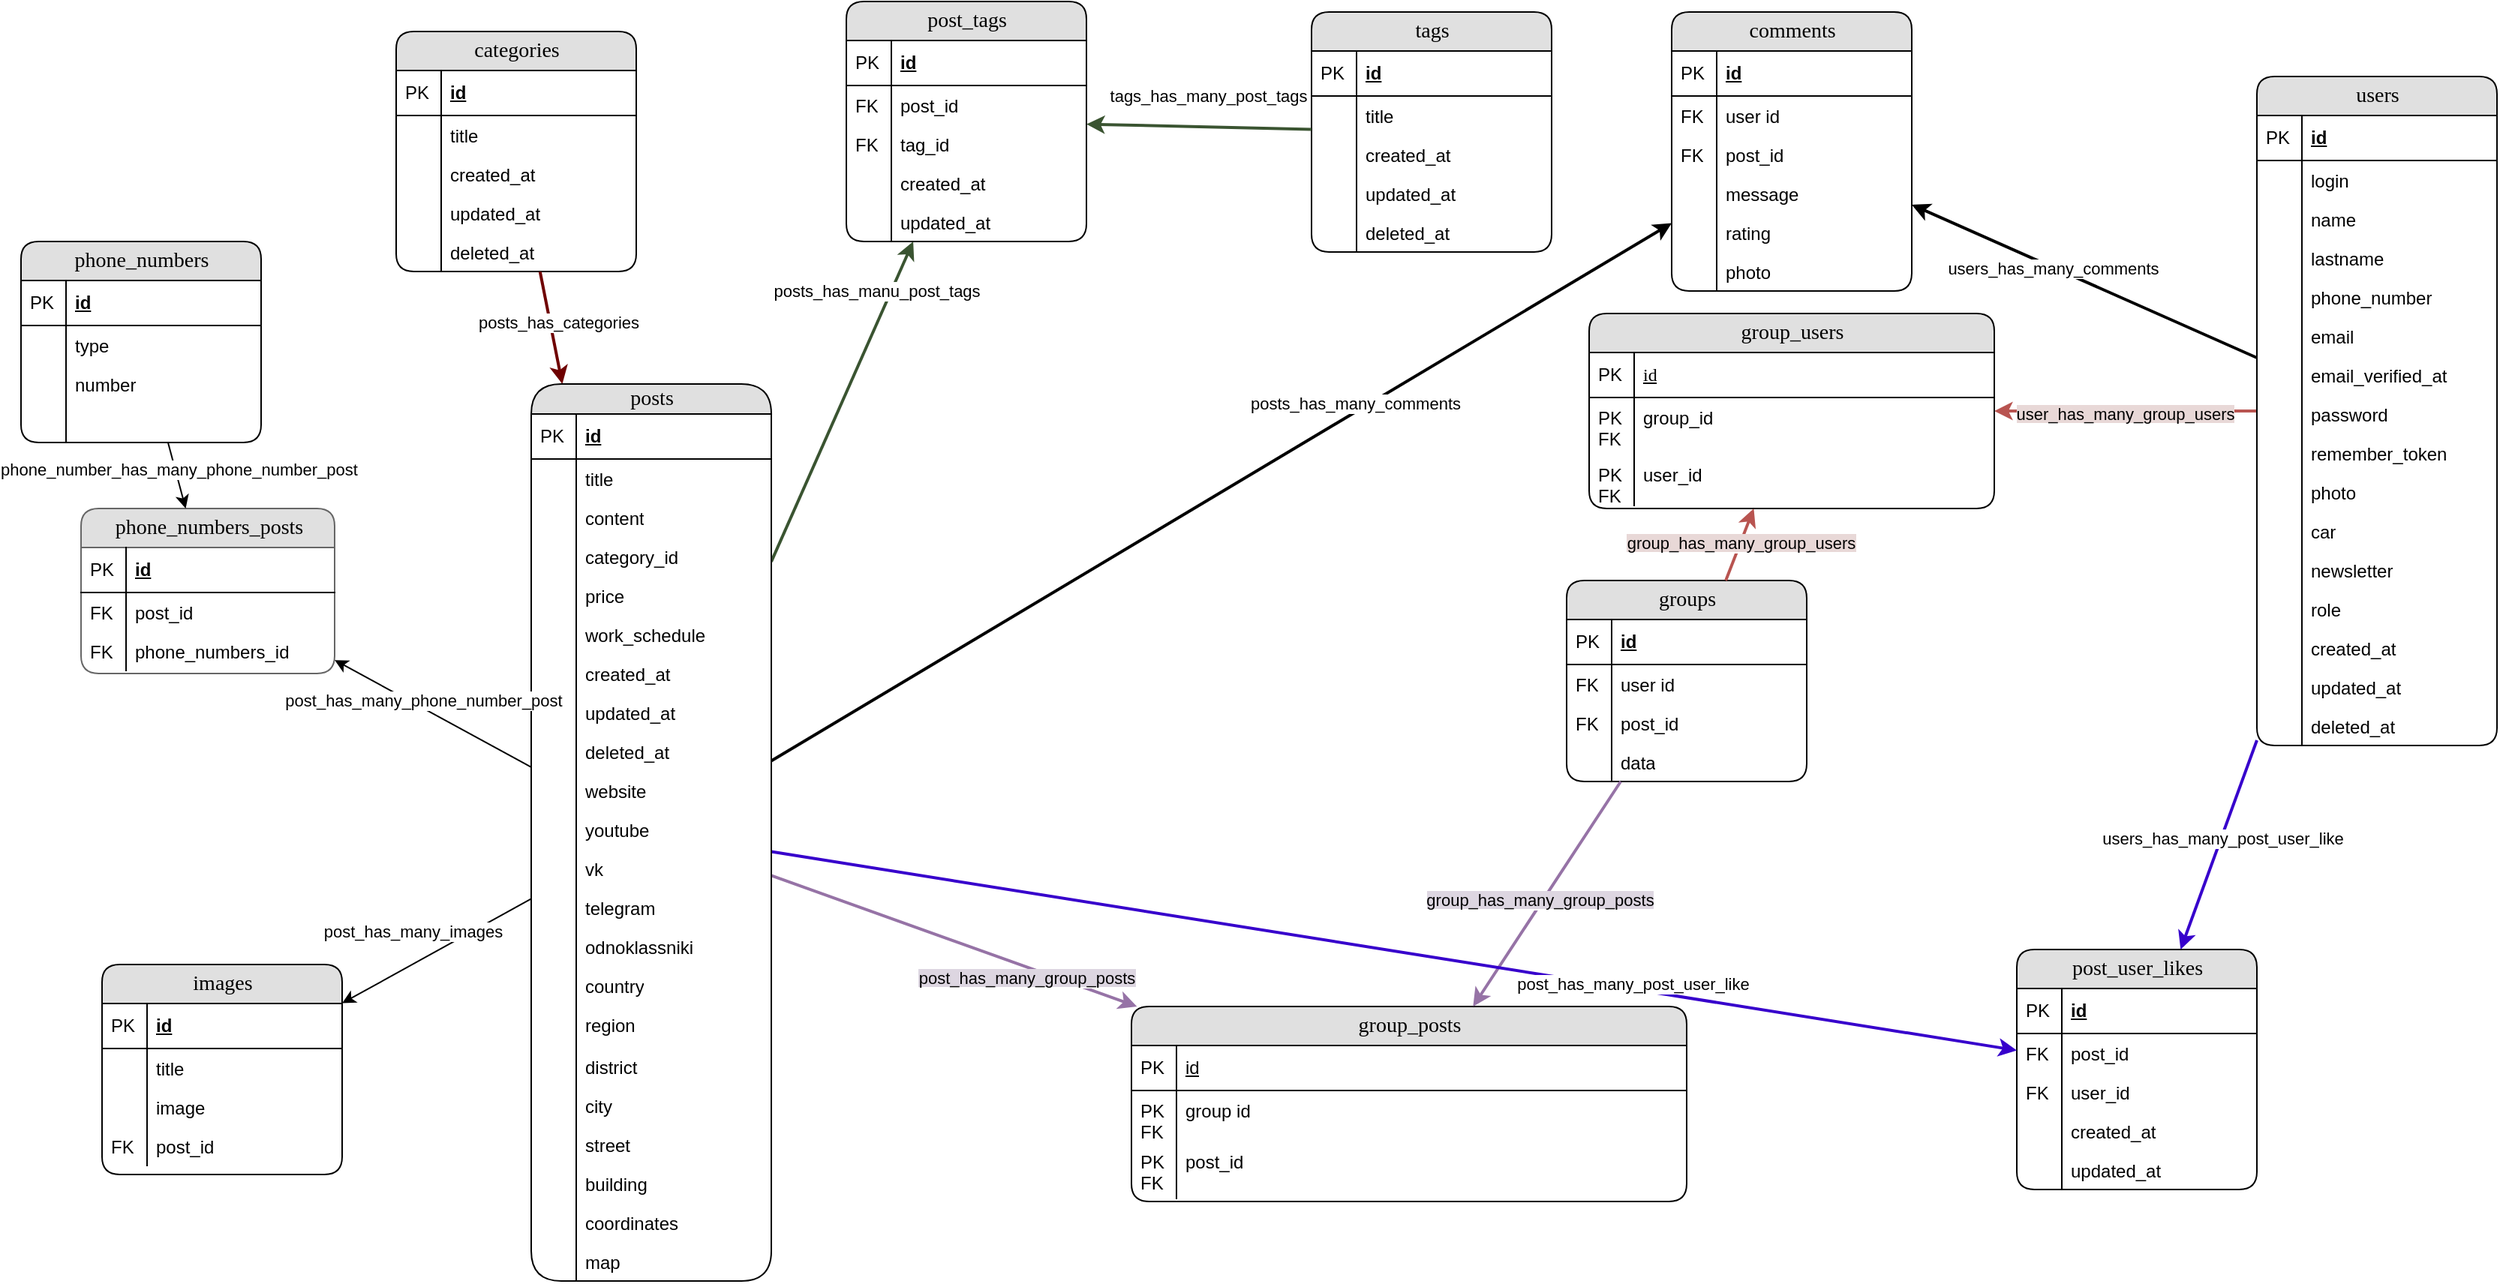 <mxfile version="24.4.4" type="github">
  <diagram name="Страница — 1" id="zGp6CD3WkkNoBTOQuV84">
    <mxGraphModel dx="2177" dy="1063" grid="1" gridSize="10" guides="1" tooltips="1" connect="1" arrows="1" fold="1" page="1" pageScale="1" pageWidth="827" pageHeight="1169" math="0" shadow="0">
      <root>
        <mxCell id="0" />
        <mxCell id="1" parent="0" />
        <mxCell id="ZuBwo8uALiQfT8giL7Jg-22" value="comments" style="swimlane;html=1;fontStyle=0;childLayout=stackLayout;horizontal=1;startSize=26;fillColor=#e0e0e0;horizontalStack=0;resizeParent=1;resizeLast=0;collapsible=1;marginBottom=0;swimlaneFillColor=#ffffff;align=center;rounded=1;shadow=0;comic=0;labelBackgroundColor=none;strokeWidth=1;fontFamily=Verdana;fontSize=14" parent="1" vertex="1">
          <mxGeometry x="1460" y="337" width="160" height="186" as="geometry" />
        </mxCell>
        <mxCell id="ZuBwo8uALiQfT8giL7Jg-23" value="id" style="shape=partialRectangle;top=0;left=0;right=0;bottom=1;html=1;align=left;verticalAlign=middle;fillColor=none;spacingLeft=34;spacingRight=4;whiteSpace=wrap;overflow=hidden;rotatable=0;points=[[0,0.5],[1,0.5]];portConstraint=eastwest;dropTarget=0;fontStyle=5;" parent="ZuBwo8uALiQfT8giL7Jg-22" vertex="1">
          <mxGeometry y="26" width="160" height="30" as="geometry" />
        </mxCell>
        <mxCell id="ZuBwo8uALiQfT8giL7Jg-24" value="PK" style="shape=partialRectangle;top=0;left=0;bottom=0;html=1;fillColor=none;align=left;verticalAlign=middle;spacingLeft=4;spacingRight=4;whiteSpace=wrap;overflow=hidden;rotatable=0;points=[];portConstraint=eastwest;part=1;" parent="ZuBwo8uALiQfT8giL7Jg-23" vertex="1" connectable="0">
          <mxGeometry width="30" height="30" as="geometry" />
        </mxCell>
        <mxCell id="ZuBwo8uALiQfT8giL7Jg-25" value="user id" style="shape=partialRectangle;top=0;left=0;right=0;bottom=0;html=1;align=left;verticalAlign=top;fillColor=none;spacingLeft=34;spacingRight=4;whiteSpace=wrap;overflow=hidden;rotatable=0;points=[[0,0.5],[1,0.5]];portConstraint=eastwest;dropTarget=0;" parent="ZuBwo8uALiQfT8giL7Jg-22" vertex="1">
          <mxGeometry y="56" width="160" height="26" as="geometry" />
        </mxCell>
        <mxCell id="ZuBwo8uALiQfT8giL7Jg-26" value="FK" style="shape=partialRectangle;top=0;left=0;bottom=0;html=1;fillColor=none;align=left;verticalAlign=top;spacingLeft=4;spacingRight=4;whiteSpace=wrap;overflow=hidden;rotatable=0;points=[];portConstraint=eastwest;part=1;" parent="ZuBwo8uALiQfT8giL7Jg-25" vertex="1" connectable="0">
          <mxGeometry width="30" height="26" as="geometry" />
        </mxCell>
        <mxCell id="ZuBwo8uALiQfT8giL7Jg-27" value="post_id" style="shape=partialRectangle;top=0;left=0;right=0;bottom=0;html=1;align=left;verticalAlign=top;fillColor=none;spacingLeft=34;spacingRight=4;whiteSpace=wrap;overflow=hidden;rotatable=0;points=[[0,0.5],[1,0.5]];portConstraint=eastwest;dropTarget=0;" parent="ZuBwo8uALiQfT8giL7Jg-22" vertex="1">
          <mxGeometry y="82" width="160" height="26" as="geometry" />
        </mxCell>
        <mxCell id="ZuBwo8uALiQfT8giL7Jg-28" value="FK" style="shape=partialRectangle;top=0;left=0;bottom=0;html=1;fillColor=none;align=left;verticalAlign=top;spacingLeft=4;spacingRight=4;whiteSpace=wrap;overflow=hidden;rotatable=0;points=[];portConstraint=eastwest;part=1;" parent="ZuBwo8uALiQfT8giL7Jg-27" vertex="1" connectable="0">
          <mxGeometry width="30" height="26" as="geometry" />
        </mxCell>
        <mxCell id="ZuBwo8uALiQfT8giL7Jg-29" value="message" style="shape=partialRectangle;top=0;left=0;right=0;bottom=0;html=1;align=left;verticalAlign=top;fillColor=none;spacingLeft=34;spacingRight=4;whiteSpace=wrap;overflow=hidden;rotatable=0;points=[[0,0.5],[1,0.5]];portConstraint=eastwest;dropTarget=0;" parent="ZuBwo8uALiQfT8giL7Jg-22" vertex="1">
          <mxGeometry y="108" width="160" height="26" as="geometry" />
        </mxCell>
        <mxCell id="ZuBwo8uALiQfT8giL7Jg-30" value="" style="shape=partialRectangle;top=0;left=0;bottom=0;html=1;fillColor=none;align=left;verticalAlign=top;spacingLeft=4;spacingRight=4;whiteSpace=wrap;overflow=hidden;rotatable=0;points=[];portConstraint=eastwest;part=1;" parent="ZuBwo8uALiQfT8giL7Jg-29" vertex="1" connectable="0">
          <mxGeometry width="30" height="26" as="geometry" />
        </mxCell>
        <mxCell id="ZuBwo8uALiQfT8giL7Jg-31" value="rating" style="shape=partialRectangle;top=0;left=0;right=0;bottom=0;html=1;align=left;verticalAlign=top;fillColor=none;spacingLeft=34;spacingRight=4;whiteSpace=wrap;overflow=hidden;rotatable=0;points=[[0,0.5],[1,0.5]];portConstraint=eastwest;dropTarget=0;" parent="ZuBwo8uALiQfT8giL7Jg-22" vertex="1">
          <mxGeometry y="134" width="160" height="26" as="geometry" />
        </mxCell>
        <mxCell id="ZuBwo8uALiQfT8giL7Jg-32" value="" style="shape=partialRectangle;top=0;left=0;bottom=0;html=1;fillColor=none;align=left;verticalAlign=top;spacingLeft=4;spacingRight=4;whiteSpace=wrap;overflow=hidden;rotatable=0;points=[];portConstraint=eastwest;part=1;" parent="ZuBwo8uALiQfT8giL7Jg-31" vertex="1" connectable="0">
          <mxGeometry width="30" height="26" as="geometry" />
        </mxCell>
        <mxCell id="ZuBwo8uALiQfT8giL7Jg-33" value="photo" style="shape=partialRectangle;top=0;left=0;right=0;bottom=0;html=1;align=left;verticalAlign=top;fillColor=none;spacingLeft=34;spacingRight=4;whiteSpace=wrap;overflow=hidden;rotatable=0;points=[[0,0.5],[1,0.5]];portConstraint=eastwest;dropTarget=0;" parent="ZuBwo8uALiQfT8giL7Jg-22" vertex="1">
          <mxGeometry y="160" width="160" height="26" as="geometry" />
        </mxCell>
        <mxCell id="ZuBwo8uALiQfT8giL7Jg-34" value="" style="shape=partialRectangle;top=0;left=0;bottom=0;html=1;fillColor=none;align=left;verticalAlign=top;spacingLeft=4;spacingRight=4;whiteSpace=wrap;overflow=hidden;rotatable=0;points=[];portConstraint=eastwest;part=1;" parent="ZuBwo8uALiQfT8giL7Jg-33" vertex="1" connectable="0">
          <mxGeometry width="30" height="26" as="geometry" />
        </mxCell>
        <mxCell id="ZuBwo8uALiQfT8giL7Jg-35" style="rounded=0;orthogonalLoop=1;jettySize=auto;html=1;startArrow=none;startFill=0;endArrow=classic;endFill=1;endSize=6;startSize=6;fillColor=#f8cecc;strokeColor=#b85450;strokeWidth=2;" parent="1" source="ZuBwo8uALiQfT8giL7Jg-37" target="ZuBwo8uALiQfT8giL7Jg-148" edge="1">
          <mxGeometry relative="1" as="geometry" />
        </mxCell>
        <mxCell id="ZuBwo8uALiQfT8giL7Jg-36" value="&lt;span style=&quot;background-color: rgb(232, 216, 215);&quot;&gt;user_has_many_group_users&lt;/span&gt;" style="edgeLabel;html=1;align=center;verticalAlign=middle;resizable=0;points=[];" parent="ZuBwo8uALiQfT8giL7Jg-35" vertex="1" connectable="0">
          <mxGeometry x="0.007" y="2" relative="1" as="geometry">
            <mxPoint as="offset" />
          </mxGeometry>
        </mxCell>
        <mxCell id="ZuBwo8uALiQfT8giL7Jg-37" value="users" style="swimlane;html=1;fontStyle=0;childLayout=stackLayout;horizontal=1;startSize=26;fillColor=#e0e0e0;horizontalStack=0;resizeParent=1;resizeLast=0;collapsible=1;marginBottom=0;swimlaneFillColor=#ffffff;align=center;rounded=1;shadow=0;comic=0;labelBackgroundColor=none;strokeWidth=1;fontFamily=Verdana;fontSize=14" parent="1" vertex="1">
          <mxGeometry x="1850" y="380" width="160" height="446" as="geometry" />
        </mxCell>
        <mxCell id="ZuBwo8uALiQfT8giL7Jg-38" value="id" style="shape=partialRectangle;top=0;left=0;right=0;bottom=1;html=1;align=left;verticalAlign=middle;fillColor=none;spacingLeft=34;spacingRight=4;whiteSpace=wrap;overflow=hidden;rotatable=0;points=[[0,0.5],[1,0.5]];portConstraint=eastwest;dropTarget=0;fontStyle=5;" parent="ZuBwo8uALiQfT8giL7Jg-37" vertex="1">
          <mxGeometry y="26" width="160" height="30" as="geometry" />
        </mxCell>
        <mxCell id="ZuBwo8uALiQfT8giL7Jg-39" value="PK" style="shape=partialRectangle;top=0;left=0;bottom=0;html=1;fillColor=none;align=left;verticalAlign=middle;spacingLeft=4;spacingRight=4;whiteSpace=wrap;overflow=hidden;rotatable=0;points=[];portConstraint=eastwest;part=1;" parent="ZuBwo8uALiQfT8giL7Jg-38" vertex="1" connectable="0">
          <mxGeometry width="30" height="30" as="geometry" />
        </mxCell>
        <mxCell id="ZuBwo8uALiQfT8giL7Jg-40" value="login" style="shape=partialRectangle;top=0;left=0;right=0;bottom=0;html=1;align=left;verticalAlign=top;fillColor=none;spacingLeft=34;spacingRight=4;whiteSpace=wrap;overflow=hidden;rotatable=0;points=[[0,0.5],[1,0.5]];portConstraint=eastwest;dropTarget=0;" parent="ZuBwo8uALiQfT8giL7Jg-37" vertex="1">
          <mxGeometry y="56" width="160" height="26" as="geometry" />
        </mxCell>
        <mxCell id="ZuBwo8uALiQfT8giL7Jg-41" value="" style="shape=partialRectangle;top=0;left=0;bottom=0;html=1;fillColor=none;align=left;verticalAlign=top;spacingLeft=4;spacingRight=4;whiteSpace=wrap;overflow=hidden;rotatable=0;points=[];portConstraint=eastwest;part=1;" parent="ZuBwo8uALiQfT8giL7Jg-40" vertex="1" connectable="0">
          <mxGeometry width="30" height="26" as="geometry" />
        </mxCell>
        <mxCell id="ZuBwo8uALiQfT8giL7Jg-42" value="name" style="shape=partialRectangle;top=0;left=0;right=0;bottom=0;html=1;align=left;verticalAlign=top;fillColor=none;spacingLeft=34;spacingRight=4;whiteSpace=wrap;overflow=hidden;rotatable=0;points=[[0,0.5],[1,0.5]];portConstraint=eastwest;dropTarget=0;" parent="ZuBwo8uALiQfT8giL7Jg-37" vertex="1">
          <mxGeometry y="82" width="160" height="26" as="geometry" />
        </mxCell>
        <mxCell id="ZuBwo8uALiQfT8giL7Jg-43" value="" style="shape=partialRectangle;top=0;left=0;bottom=0;html=1;fillColor=none;align=left;verticalAlign=top;spacingLeft=4;spacingRight=4;whiteSpace=wrap;overflow=hidden;rotatable=0;points=[];portConstraint=eastwest;part=1;" parent="ZuBwo8uALiQfT8giL7Jg-42" vertex="1" connectable="0">
          <mxGeometry width="30" height="26" as="geometry" />
        </mxCell>
        <mxCell id="ZuBwo8uALiQfT8giL7Jg-44" value="lastname" style="shape=partialRectangle;top=0;left=0;right=0;bottom=0;html=1;align=left;verticalAlign=top;fillColor=none;spacingLeft=34;spacingRight=4;whiteSpace=wrap;overflow=hidden;rotatable=0;points=[[0,0.5],[1,0.5]];portConstraint=eastwest;dropTarget=0;" parent="ZuBwo8uALiQfT8giL7Jg-37" vertex="1">
          <mxGeometry y="108" width="160" height="26" as="geometry" />
        </mxCell>
        <mxCell id="ZuBwo8uALiQfT8giL7Jg-45" value="" style="shape=partialRectangle;top=0;left=0;bottom=0;html=1;fillColor=none;align=left;verticalAlign=top;spacingLeft=4;spacingRight=4;whiteSpace=wrap;overflow=hidden;rotatable=0;points=[];portConstraint=eastwest;part=1;" parent="ZuBwo8uALiQfT8giL7Jg-44" vertex="1" connectable="0">
          <mxGeometry width="30" height="26" as="geometry" />
        </mxCell>
        <mxCell id="ZuBwo8uALiQfT8giL7Jg-46" value="phone_number" style="shape=partialRectangle;top=0;left=0;right=0;bottom=0;html=1;align=left;verticalAlign=top;fillColor=none;spacingLeft=34;spacingRight=4;whiteSpace=wrap;overflow=hidden;rotatable=0;points=[[0,0.5],[1,0.5]];portConstraint=eastwest;dropTarget=0;" parent="ZuBwo8uALiQfT8giL7Jg-37" vertex="1">
          <mxGeometry y="134" width="160" height="26" as="geometry" />
        </mxCell>
        <mxCell id="ZuBwo8uALiQfT8giL7Jg-47" value="" style="shape=partialRectangle;top=0;left=0;bottom=0;html=1;fillColor=none;align=left;verticalAlign=top;spacingLeft=4;spacingRight=4;whiteSpace=wrap;overflow=hidden;rotatable=0;points=[];portConstraint=eastwest;part=1;" parent="ZuBwo8uALiQfT8giL7Jg-46" vertex="1" connectable="0">
          <mxGeometry width="30" height="26" as="geometry" />
        </mxCell>
        <mxCell id="ZuBwo8uALiQfT8giL7Jg-48" value="email" style="shape=partialRectangle;top=0;left=0;right=0;bottom=0;html=1;align=left;verticalAlign=top;fillColor=none;spacingLeft=34;spacingRight=4;whiteSpace=wrap;overflow=hidden;rotatable=0;points=[[0,0.5],[1,0.5]];portConstraint=eastwest;dropTarget=0;" parent="ZuBwo8uALiQfT8giL7Jg-37" vertex="1">
          <mxGeometry y="160" width="160" height="26" as="geometry" />
        </mxCell>
        <mxCell id="ZuBwo8uALiQfT8giL7Jg-49" value="" style="shape=partialRectangle;top=0;left=0;bottom=0;html=1;fillColor=none;align=left;verticalAlign=top;spacingLeft=4;spacingRight=4;whiteSpace=wrap;overflow=hidden;rotatable=0;points=[];portConstraint=eastwest;part=1;" parent="ZuBwo8uALiQfT8giL7Jg-48" vertex="1" connectable="0">
          <mxGeometry width="30" height="26" as="geometry" />
        </mxCell>
        <mxCell id="hUyVfCE-ce_PjRNwLo-f-59" value="email_verified_at" style="shape=partialRectangle;top=0;left=0;right=0;bottom=0;html=1;align=left;verticalAlign=top;fillColor=none;spacingLeft=34;spacingRight=4;whiteSpace=wrap;overflow=hidden;rotatable=0;points=[[0,0.5],[1,0.5]];portConstraint=eastwest;dropTarget=0;" parent="ZuBwo8uALiQfT8giL7Jg-37" vertex="1">
          <mxGeometry y="186" width="160" height="26" as="geometry" />
        </mxCell>
        <mxCell id="hUyVfCE-ce_PjRNwLo-f-60" value="" style="shape=partialRectangle;top=0;left=0;bottom=0;html=1;fillColor=none;align=left;verticalAlign=top;spacingLeft=4;spacingRight=4;whiteSpace=wrap;overflow=hidden;rotatable=0;points=[];portConstraint=eastwest;part=1;" parent="hUyVfCE-ce_PjRNwLo-f-59" vertex="1" connectable="0">
          <mxGeometry width="30" height="26" as="geometry" />
        </mxCell>
        <mxCell id="ZuBwo8uALiQfT8giL7Jg-50" value="password" style="shape=partialRectangle;top=0;left=0;right=0;bottom=0;html=1;align=left;verticalAlign=top;fillColor=none;spacingLeft=34;spacingRight=4;whiteSpace=wrap;overflow=hidden;rotatable=0;points=[[0,0.5],[1,0.5]];portConstraint=eastwest;dropTarget=0;" parent="ZuBwo8uALiQfT8giL7Jg-37" vertex="1">
          <mxGeometry y="212" width="160" height="26" as="geometry" />
        </mxCell>
        <mxCell id="ZuBwo8uALiQfT8giL7Jg-51" value="" style="shape=partialRectangle;top=0;left=0;bottom=0;html=1;fillColor=none;align=left;verticalAlign=top;spacingLeft=4;spacingRight=4;whiteSpace=wrap;overflow=hidden;rotatable=0;points=[];portConstraint=eastwest;part=1;" parent="ZuBwo8uALiQfT8giL7Jg-50" vertex="1" connectable="0">
          <mxGeometry width="30" height="26" as="geometry" />
        </mxCell>
        <mxCell id="hUyVfCE-ce_PjRNwLo-f-61" value="remember_token" style="shape=partialRectangle;top=0;left=0;right=0;bottom=0;html=1;align=left;verticalAlign=top;fillColor=none;spacingLeft=34;spacingRight=4;whiteSpace=wrap;overflow=hidden;rotatable=0;points=[[0,0.5],[1,0.5]];portConstraint=eastwest;dropTarget=0;" parent="ZuBwo8uALiQfT8giL7Jg-37" vertex="1">
          <mxGeometry y="238" width="160" height="26" as="geometry" />
        </mxCell>
        <mxCell id="hUyVfCE-ce_PjRNwLo-f-62" value="" style="shape=partialRectangle;top=0;left=0;bottom=0;html=1;fillColor=none;align=left;verticalAlign=top;spacingLeft=4;spacingRight=4;whiteSpace=wrap;overflow=hidden;rotatable=0;points=[];portConstraint=eastwest;part=1;" parent="hUyVfCE-ce_PjRNwLo-f-61" vertex="1" connectable="0">
          <mxGeometry width="30" height="26" as="geometry" />
        </mxCell>
        <mxCell id="ZuBwo8uALiQfT8giL7Jg-52" value="photo" style="shape=partialRectangle;top=0;left=0;right=0;bottom=0;html=1;align=left;verticalAlign=top;fillColor=none;spacingLeft=34;spacingRight=4;whiteSpace=wrap;overflow=hidden;rotatable=0;points=[[0,0.5],[1,0.5]];portConstraint=eastwest;dropTarget=0;" parent="ZuBwo8uALiQfT8giL7Jg-37" vertex="1">
          <mxGeometry y="264" width="160" height="26" as="geometry" />
        </mxCell>
        <mxCell id="ZuBwo8uALiQfT8giL7Jg-53" value="" style="shape=partialRectangle;top=0;left=0;bottom=0;html=1;fillColor=none;align=left;verticalAlign=top;spacingLeft=4;spacingRight=4;whiteSpace=wrap;overflow=hidden;rotatable=0;points=[];portConstraint=eastwest;part=1;" parent="ZuBwo8uALiQfT8giL7Jg-52" vertex="1" connectable="0">
          <mxGeometry width="30" height="26" as="geometry" />
        </mxCell>
        <mxCell id="ZuBwo8uALiQfT8giL7Jg-54" value="car" style="shape=partialRectangle;top=0;left=0;right=0;bottom=0;html=1;align=left;verticalAlign=top;fillColor=none;spacingLeft=34;spacingRight=4;whiteSpace=wrap;overflow=hidden;rotatable=0;points=[[0,0.5],[1,0.5]];portConstraint=eastwest;dropTarget=0;" parent="ZuBwo8uALiQfT8giL7Jg-37" vertex="1">
          <mxGeometry y="290" width="160" height="26" as="geometry" />
        </mxCell>
        <mxCell id="ZuBwo8uALiQfT8giL7Jg-55" value="" style="shape=partialRectangle;top=0;left=0;bottom=0;html=1;fillColor=none;align=left;verticalAlign=top;spacingLeft=4;spacingRight=4;whiteSpace=wrap;overflow=hidden;rotatable=0;points=[];portConstraint=eastwest;part=1;" parent="ZuBwo8uALiQfT8giL7Jg-54" vertex="1" connectable="0">
          <mxGeometry width="30" height="26" as="geometry" />
        </mxCell>
        <mxCell id="ZuBwo8uALiQfT8giL7Jg-56" value="newsletter" style="shape=partialRectangle;top=0;left=0;right=0;bottom=0;html=1;align=left;verticalAlign=top;fillColor=none;spacingLeft=34;spacingRight=4;whiteSpace=wrap;overflow=hidden;rotatable=0;points=[[0,0.5],[1,0.5]];portConstraint=eastwest;dropTarget=0;" parent="ZuBwo8uALiQfT8giL7Jg-37" vertex="1">
          <mxGeometry y="316" width="160" height="26" as="geometry" />
        </mxCell>
        <mxCell id="ZuBwo8uALiQfT8giL7Jg-57" value="" style="shape=partialRectangle;top=0;left=0;bottom=0;html=1;fillColor=none;align=left;verticalAlign=top;spacingLeft=4;spacingRight=4;whiteSpace=wrap;overflow=hidden;rotatable=0;points=[];portConstraint=eastwest;part=1;" parent="ZuBwo8uALiQfT8giL7Jg-56" vertex="1" connectable="0">
          <mxGeometry width="30" height="26" as="geometry" />
        </mxCell>
        <mxCell id="hUyVfCE-ce_PjRNwLo-f-69" value="role" style="shape=partialRectangle;top=0;left=0;right=0;bottom=0;html=1;align=left;verticalAlign=top;fillColor=none;spacingLeft=34;spacingRight=4;whiteSpace=wrap;overflow=hidden;rotatable=0;points=[[0,0.5],[1,0.5]];portConstraint=eastwest;dropTarget=0;" parent="ZuBwo8uALiQfT8giL7Jg-37" vertex="1">
          <mxGeometry y="342" width="160" height="26" as="geometry" />
        </mxCell>
        <mxCell id="hUyVfCE-ce_PjRNwLo-f-70" value="" style="shape=partialRectangle;top=0;left=0;bottom=0;html=1;fillColor=none;align=left;verticalAlign=top;spacingLeft=4;spacingRight=4;whiteSpace=wrap;overflow=hidden;rotatable=0;points=[];portConstraint=eastwest;part=1;" parent="hUyVfCE-ce_PjRNwLo-f-69" vertex="1" connectable="0">
          <mxGeometry width="30" height="26" as="geometry" />
        </mxCell>
        <mxCell id="hUyVfCE-ce_PjRNwLo-f-63" value="created_at" style="shape=partialRectangle;top=0;left=0;right=0;bottom=0;html=1;align=left;verticalAlign=top;fillColor=none;spacingLeft=34;spacingRight=4;whiteSpace=wrap;overflow=hidden;rotatable=0;points=[[0,0.5],[1,0.5]];portConstraint=eastwest;dropTarget=0;" parent="ZuBwo8uALiQfT8giL7Jg-37" vertex="1">
          <mxGeometry y="368" width="160" height="26" as="geometry" />
        </mxCell>
        <mxCell id="hUyVfCE-ce_PjRNwLo-f-64" value="" style="shape=partialRectangle;top=0;left=0;bottom=0;html=1;fillColor=none;align=left;verticalAlign=top;spacingLeft=4;spacingRight=4;whiteSpace=wrap;overflow=hidden;rotatable=0;points=[];portConstraint=eastwest;part=1;" parent="hUyVfCE-ce_PjRNwLo-f-63" vertex="1" connectable="0">
          <mxGeometry width="30" height="26" as="geometry" />
        </mxCell>
        <mxCell id="hUyVfCE-ce_PjRNwLo-f-65" value="updated_at" style="shape=partialRectangle;top=0;left=0;right=0;bottom=0;html=1;align=left;verticalAlign=top;fillColor=none;spacingLeft=34;spacingRight=4;whiteSpace=wrap;overflow=hidden;rotatable=0;points=[[0,0.5],[1,0.5]];portConstraint=eastwest;dropTarget=0;" parent="ZuBwo8uALiQfT8giL7Jg-37" vertex="1">
          <mxGeometry y="394" width="160" height="26" as="geometry" />
        </mxCell>
        <mxCell id="hUyVfCE-ce_PjRNwLo-f-66" value="" style="shape=partialRectangle;top=0;left=0;bottom=0;html=1;fillColor=none;align=left;verticalAlign=top;spacingLeft=4;spacingRight=4;whiteSpace=wrap;overflow=hidden;rotatable=0;points=[];portConstraint=eastwest;part=1;" parent="hUyVfCE-ce_PjRNwLo-f-65" vertex="1" connectable="0">
          <mxGeometry width="30" height="26" as="geometry" />
        </mxCell>
        <mxCell id="hUyVfCE-ce_PjRNwLo-f-67" value="deleted_at" style="shape=partialRectangle;top=0;left=0;right=0;bottom=0;html=1;align=left;verticalAlign=top;fillColor=none;spacingLeft=34;spacingRight=4;whiteSpace=wrap;overflow=hidden;rotatable=0;points=[[0,0.5],[1,0.5]];portConstraint=eastwest;dropTarget=0;" parent="ZuBwo8uALiQfT8giL7Jg-37" vertex="1">
          <mxGeometry y="420" width="160" height="26" as="geometry" />
        </mxCell>
        <mxCell id="hUyVfCE-ce_PjRNwLo-f-68" value="" style="shape=partialRectangle;top=0;left=0;bottom=0;html=1;fillColor=none;align=left;verticalAlign=top;spacingLeft=4;spacingRight=4;whiteSpace=wrap;overflow=hidden;rotatable=0;points=[];portConstraint=eastwest;part=1;" parent="hUyVfCE-ce_PjRNwLo-f-67" vertex="1" connectable="0">
          <mxGeometry width="30" height="26" as="geometry" />
        </mxCell>
        <mxCell id="ZuBwo8uALiQfT8giL7Jg-119" style="rounded=0;orthogonalLoop=1;jettySize=auto;html=1;startArrow=classic;startFill=1;endArrow=none;endFill=0;endSize=23;startSize=6;fillColor=#e1d5e7;strokeColor=#9673a6;strokeWidth=2;" parent="1" source="ZuBwo8uALiQfT8giL7Jg-130" target="eihBatxGBQHn5EXmnCEN-177" edge="1">
          <mxGeometry relative="1" as="geometry">
            <mxPoint x="1170" y="1270" as="targetPoint" />
          </mxGeometry>
        </mxCell>
        <mxCell id="ZuBwo8uALiQfT8giL7Jg-120" value="&lt;font face=&quot;Helvetica&quot; style=&quot;font-size: 11px; background-color: rgb(221, 214, 225);&quot;&gt;post_has_many_group_posts&lt;/font&gt;" style="edgeLabel;html=1;align=center;verticalAlign=middle;resizable=0;points=[];" parent="ZuBwo8uALiQfT8giL7Jg-119" vertex="1" connectable="0">
          <mxGeometry x="0.016" y="-2" relative="1" as="geometry">
            <mxPoint x="49" y="27" as="offset" />
          </mxGeometry>
        </mxCell>
        <mxCell id="ZuBwo8uALiQfT8giL7Jg-121" value="groups" style="swimlane;html=1;fontStyle=0;childLayout=stackLayout;horizontal=1;startSize=26;fillColor=#e0e0e0;horizontalStack=0;resizeParent=1;resizeLast=0;collapsible=1;marginBottom=0;swimlaneFillColor=#ffffff;align=center;rounded=1;shadow=0;comic=0;labelBackgroundColor=none;strokeWidth=1;fontFamily=Verdana;fontSize=14" parent="1" vertex="1">
          <mxGeometry x="1390" y="716" width="160" height="134" as="geometry" />
        </mxCell>
        <mxCell id="ZuBwo8uALiQfT8giL7Jg-122" value="id" style="shape=partialRectangle;top=0;left=0;right=0;bottom=1;html=1;align=left;verticalAlign=middle;fillColor=none;spacingLeft=34;spacingRight=4;whiteSpace=wrap;overflow=hidden;rotatable=0;points=[[0,0.5],[1,0.5]];portConstraint=eastwest;dropTarget=0;fontStyle=5;" parent="ZuBwo8uALiQfT8giL7Jg-121" vertex="1">
          <mxGeometry y="26" width="160" height="30" as="geometry" />
        </mxCell>
        <mxCell id="ZuBwo8uALiQfT8giL7Jg-123" value="PK" style="shape=partialRectangle;top=0;left=0;bottom=0;html=1;fillColor=none;align=left;verticalAlign=middle;spacingLeft=4;spacingRight=4;whiteSpace=wrap;overflow=hidden;rotatable=0;points=[];portConstraint=eastwest;part=1;" parent="ZuBwo8uALiQfT8giL7Jg-122" vertex="1" connectable="0">
          <mxGeometry width="30" height="30" as="geometry" />
        </mxCell>
        <mxCell id="ZuBwo8uALiQfT8giL7Jg-124" value="user id" style="shape=partialRectangle;top=0;left=0;right=0;bottom=0;html=1;align=left;verticalAlign=top;fillColor=none;spacingLeft=34;spacingRight=4;whiteSpace=wrap;overflow=hidden;rotatable=0;points=[[0,0.5],[1,0.5]];portConstraint=eastwest;dropTarget=0;" parent="ZuBwo8uALiQfT8giL7Jg-121" vertex="1">
          <mxGeometry y="56" width="160" height="26" as="geometry" />
        </mxCell>
        <mxCell id="ZuBwo8uALiQfT8giL7Jg-125" value="FK" style="shape=partialRectangle;top=0;left=0;bottom=0;html=1;fillColor=none;align=left;verticalAlign=top;spacingLeft=4;spacingRight=4;whiteSpace=wrap;overflow=hidden;rotatable=0;points=[];portConstraint=eastwest;part=1;" parent="ZuBwo8uALiQfT8giL7Jg-124" vertex="1" connectable="0">
          <mxGeometry width="30" height="26" as="geometry" />
        </mxCell>
        <mxCell id="ZuBwo8uALiQfT8giL7Jg-126" value="post_id" style="shape=partialRectangle;top=0;left=0;right=0;bottom=0;html=1;align=left;verticalAlign=top;fillColor=none;spacingLeft=34;spacingRight=4;whiteSpace=wrap;overflow=hidden;rotatable=0;points=[[0,0.5],[1,0.5]];portConstraint=eastwest;dropTarget=0;" parent="ZuBwo8uALiQfT8giL7Jg-121" vertex="1">
          <mxGeometry y="82" width="160" height="26" as="geometry" />
        </mxCell>
        <mxCell id="ZuBwo8uALiQfT8giL7Jg-127" value="FK" style="shape=partialRectangle;top=0;left=0;bottom=0;html=1;fillColor=none;align=left;verticalAlign=top;spacingLeft=4;spacingRight=4;whiteSpace=wrap;overflow=hidden;rotatable=0;points=[];portConstraint=eastwest;part=1;" parent="ZuBwo8uALiQfT8giL7Jg-126" vertex="1" connectable="0">
          <mxGeometry width="30" height="26" as="geometry" />
        </mxCell>
        <mxCell id="ZuBwo8uALiQfT8giL7Jg-128" value="data" style="shape=partialRectangle;top=0;left=0;right=0;bottom=0;html=1;align=left;verticalAlign=top;fillColor=none;spacingLeft=34;spacingRight=4;whiteSpace=wrap;overflow=hidden;rotatable=0;points=[[0,0.5],[1,0.5]];portConstraint=eastwest;dropTarget=0;" parent="ZuBwo8uALiQfT8giL7Jg-121" vertex="1">
          <mxGeometry y="108" width="160" height="26" as="geometry" />
        </mxCell>
        <mxCell id="ZuBwo8uALiQfT8giL7Jg-129" value="" style="shape=partialRectangle;top=0;left=0;bottom=0;html=1;fillColor=none;align=left;verticalAlign=top;spacingLeft=4;spacingRight=4;whiteSpace=wrap;overflow=hidden;rotatable=0;points=[];portConstraint=eastwest;part=1;" parent="ZuBwo8uALiQfT8giL7Jg-128" vertex="1" connectable="0">
          <mxGeometry width="30" height="26" as="geometry" />
        </mxCell>
        <mxCell id="ZuBwo8uALiQfT8giL7Jg-130" value="group_posts" style="swimlane;html=1;fontStyle=0;childLayout=stackLayout;horizontal=1;startSize=26;fillColor=#e0e0e0;horizontalStack=0;resizeParent=1;resizeLast=0;collapsible=1;marginBottom=0;swimlaneFillColor=#ffffff;align=center;rounded=1;shadow=0;comic=0;labelBackgroundColor=none;strokeWidth=1;fontFamily=Verdana;fontSize=14" parent="1" vertex="1">
          <mxGeometry x="1100" y="1000" width="370" height="130" as="geometry" />
        </mxCell>
        <mxCell id="ZuBwo8uALiQfT8giL7Jg-131" value="&lt;span style=&quot;font-weight: 400; text-align: center; text-wrap: nowrap;&quot;&gt;&lt;font style=&quot;font-size: 12px;&quot;&gt;id&lt;/font&gt;&lt;/span&gt;" style="shape=partialRectangle;top=0;left=0;right=0;bottom=1;html=1;align=left;verticalAlign=middle;fillColor=none;spacingLeft=34;spacingRight=4;whiteSpace=wrap;overflow=hidden;rotatable=0;points=[[0,0.5],[1,0.5]];portConstraint=eastwest;dropTarget=0;fontStyle=5;" parent="ZuBwo8uALiQfT8giL7Jg-130" vertex="1">
          <mxGeometry y="26" width="370" height="30" as="geometry" />
        </mxCell>
        <mxCell id="ZuBwo8uALiQfT8giL7Jg-132" value="PK" style="shape=partialRectangle;top=0;left=0;bottom=0;html=1;fillColor=none;align=left;verticalAlign=middle;spacingLeft=4;spacingRight=4;whiteSpace=wrap;overflow=hidden;rotatable=0;points=[];portConstraint=eastwest;part=1;" parent="ZuBwo8uALiQfT8giL7Jg-131" vertex="1" connectable="0">
          <mxGeometry width="30" height="30" as="geometry" />
        </mxCell>
        <mxCell id="ZuBwo8uALiQfT8giL7Jg-133" value="group id" style="shape=partialRectangle;top=0;left=0;right=0;bottom=0;html=1;align=left;verticalAlign=top;fillColor=none;spacingLeft=34;spacingRight=4;whiteSpace=wrap;overflow=hidden;rotatable=0;points=[[0,0.5],[1,0.5]];portConstraint=eastwest;dropTarget=0;" parent="ZuBwo8uALiQfT8giL7Jg-130" vertex="1">
          <mxGeometry y="56" width="370" height="34" as="geometry" />
        </mxCell>
        <mxCell id="ZuBwo8uALiQfT8giL7Jg-134" value="PK FK" style="shape=partialRectangle;top=0;left=0;bottom=0;html=1;fillColor=none;align=left;verticalAlign=top;spacingLeft=4;spacingRight=4;whiteSpace=wrap;overflow=hidden;rotatable=0;points=[];portConstraint=eastwest;part=1;" parent="ZuBwo8uALiQfT8giL7Jg-133" vertex="1" connectable="0">
          <mxGeometry width="30" height="34" as="geometry" />
        </mxCell>
        <mxCell id="ZuBwo8uALiQfT8giL7Jg-135" value="post_id" style="shape=partialRectangle;top=0;left=0;right=0;bottom=0;html=1;align=left;verticalAlign=top;fillColor=none;spacingLeft=34;spacingRight=4;whiteSpace=wrap;overflow=hidden;rotatable=0;points=[[0,0.5],[1,0.5]];portConstraint=eastwest;dropTarget=0;" parent="ZuBwo8uALiQfT8giL7Jg-130" vertex="1">
          <mxGeometry y="90" width="370" height="38" as="geometry" />
        </mxCell>
        <mxCell id="ZuBwo8uALiQfT8giL7Jg-136" value="PK FK" style="shape=partialRectangle;top=0;left=0;bottom=0;html=1;fillColor=none;align=left;verticalAlign=top;spacingLeft=4;spacingRight=4;whiteSpace=wrap;overflow=hidden;rotatable=0;points=[];portConstraint=eastwest;part=1;" parent="ZuBwo8uALiQfT8giL7Jg-135" vertex="1" connectable="0">
          <mxGeometry width="30" height="38" as="geometry" />
        </mxCell>
        <mxCell id="ZuBwo8uALiQfT8giL7Jg-137" value="" style="endArrow=classic;html=1;rounded=0;endFill=1;endSize=6;startSize=23;startArrow=none;startFill=0;fillColor=#e1d5e7;strokeColor=#9673a6;strokeWidth=2;" parent="1" source="ZuBwo8uALiQfT8giL7Jg-121" target="ZuBwo8uALiQfT8giL7Jg-130" edge="1">
          <mxGeometry width="50" height="50" relative="1" as="geometry">
            <mxPoint x="170" y="840" as="sourcePoint" />
            <mxPoint x="220" y="790" as="targetPoint" />
          </mxGeometry>
        </mxCell>
        <mxCell id="ZuBwo8uALiQfT8giL7Jg-138" value="&lt;font face=&quot;Helvetica&quot; style=&quot;font-size: 11px; background-color: rgb(221, 214, 225);&quot;&gt;group_has_many_group_posts&lt;/font&gt;" style="edgeLabel;html=1;align=center;verticalAlign=middle;resizable=0;points=[];" parent="ZuBwo8uALiQfT8giL7Jg-137" vertex="1" connectable="0">
          <mxGeometry x="0.067" y="-2" relative="1" as="geometry">
            <mxPoint as="offset" />
          </mxGeometry>
        </mxCell>
        <mxCell id="ZuBwo8uALiQfT8giL7Jg-148" value="group_users" style="swimlane;html=1;fontStyle=0;childLayout=stackLayout;horizontal=1;startSize=26;fillColor=#e0e0e0;horizontalStack=0;resizeParent=1;resizeLast=0;collapsible=1;marginBottom=0;swimlaneFillColor=#ffffff;align=center;rounded=1;shadow=0;comic=0;labelBackgroundColor=none;strokeWidth=1;fontFamily=Verdana;fontSize=14" parent="1" vertex="1">
          <mxGeometry x="1405" y="538" width="270" height="130" as="geometry" />
        </mxCell>
        <mxCell id="ZuBwo8uALiQfT8giL7Jg-149" value="&lt;div style=&quot;text-align: center;&quot;&gt;&lt;span style=&quot;background-color: initial; font-weight: 400; text-wrap: nowrap;&quot;&gt;&lt;font face=&quot;Verdana&quot;&gt;id&lt;/font&gt;&lt;/span&gt;&lt;/div&gt;" style="shape=partialRectangle;top=0;left=0;right=0;bottom=1;html=1;align=left;verticalAlign=middle;fillColor=none;spacingLeft=34;spacingRight=4;whiteSpace=wrap;overflow=hidden;rotatable=0;points=[[0,0.5],[1,0.5]];portConstraint=eastwest;dropTarget=0;fontStyle=5;" parent="ZuBwo8uALiQfT8giL7Jg-148" vertex="1">
          <mxGeometry y="26" width="270" height="30" as="geometry" />
        </mxCell>
        <mxCell id="ZuBwo8uALiQfT8giL7Jg-150" value="PK" style="shape=partialRectangle;top=0;left=0;bottom=0;html=1;fillColor=none;align=left;verticalAlign=middle;spacingLeft=4;spacingRight=4;whiteSpace=wrap;overflow=hidden;rotatable=0;points=[];portConstraint=eastwest;part=1;" parent="ZuBwo8uALiQfT8giL7Jg-149" vertex="1" connectable="0">
          <mxGeometry width="30" height="30" as="geometry" />
        </mxCell>
        <mxCell id="ZuBwo8uALiQfT8giL7Jg-151" value="&lt;font face=&quot;Helvetica&quot; style=&quot;font-size: 12px;&quot;&gt;group_id&lt;/font&gt;" style="shape=partialRectangle;top=0;left=0;right=0;bottom=0;html=1;align=left;verticalAlign=top;fillColor=none;spacingLeft=34;spacingRight=4;whiteSpace=wrap;overflow=hidden;rotatable=0;points=[[0,0.5],[1,0.5]];portConstraint=eastwest;dropTarget=0;" parent="ZuBwo8uALiQfT8giL7Jg-148" vertex="1">
          <mxGeometry y="56" width="270" height="38" as="geometry" />
        </mxCell>
        <mxCell id="ZuBwo8uALiQfT8giL7Jg-152" value="PK FK" style="shape=partialRectangle;top=0;left=0;bottom=0;html=1;fillColor=none;align=left;verticalAlign=top;spacingLeft=4;spacingRight=4;whiteSpace=wrap;overflow=hidden;rotatable=0;points=[];portConstraint=eastwest;part=1;" parent="ZuBwo8uALiQfT8giL7Jg-151" vertex="1" connectable="0">
          <mxGeometry width="30" height="38" as="geometry" />
        </mxCell>
        <mxCell id="ZuBwo8uALiQfT8giL7Jg-153" value="&lt;div style=&quot;text-align: center;&quot;&gt;&lt;span style=&quot;background-color: initial; text-wrap: nowrap;&quot;&gt;&lt;font style=&quot;font-size: 12px;&quot;&gt;user_id&lt;/font&gt;&lt;/span&gt;&lt;/div&gt;" style="shape=partialRectangle;top=0;left=0;right=0;bottom=0;html=1;align=left;verticalAlign=top;fillColor=none;spacingLeft=34;spacingRight=4;whiteSpace=wrap;overflow=hidden;rotatable=0;points=[[0,0.5],[1,0.5]];portConstraint=eastwest;dropTarget=0;" parent="ZuBwo8uALiQfT8giL7Jg-148" vertex="1">
          <mxGeometry y="94" width="270" height="34" as="geometry" />
        </mxCell>
        <mxCell id="ZuBwo8uALiQfT8giL7Jg-154" value="PK FK" style="shape=partialRectangle;top=0;left=0;bottom=0;html=1;fillColor=none;align=left;verticalAlign=top;spacingLeft=4;spacingRight=4;whiteSpace=wrap;overflow=hidden;rotatable=0;points=[];portConstraint=eastwest;part=1;" parent="ZuBwo8uALiQfT8giL7Jg-153" vertex="1" connectable="0">
          <mxGeometry width="30" height="34" as="geometry" />
        </mxCell>
        <mxCell id="ZuBwo8uALiQfT8giL7Jg-155" value="" style="endArrow=none;html=1;rounded=0;fillColor=#f8cecc;strokeColor=#b85450;startArrow=classic;startFill=1;endFill=0;endSize=6;startSize=6;strokeWidth=2;" parent="1" source="ZuBwo8uALiQfT8giL7Jg-148" target="ZuBwo8uALiQfT8giL7Jg-121" edge="1">
          <mxGeometry width="50" height="50" relative="1" as="geometry">
            <mxPoint x="170" y="760" as="sourcePoint" />
            <mxPoint x="220" y="710" as="targetPoint" />
          </mxGeometry>
        </mxCell>
        <mxCell id="ZuBwo8uALiQfT8giL7Jg-156" value="&lt;font style=&quot;background-color: rgb(232, 216, 215);&quot;&gt;group_has_many_group_users&lt;/font&gt;" style="edgeLabel;html=1;align=center;verticalAlign=middle;resizable=0;points=[];" parent="ZuBwo8uALiQfT8giL7Jg-155" vertex="1" connectable="0">
          <mxGeometry x="-0.076" relative="1" as="geometry">
            <mxPoint as="offset" />
          </mxGeometry>
        </mxCell>
        <mxCell id="hUyVfCE-ce_PjRNwLo-f-11" value="categories" style="swimlane;html=1;fontStyle=0;childLayout=stackLayout;horizontal=1;startSize=26;fillColor=#e0e0e0;horizontalStack=0;resizeParent=1;resizeLast=0;collapsible=1;marginBottom=0;swimlaneFillColor=#ffffff;align=center;rounded=1;shadow=0;comic=0;labelBackgroundColor=none;strokeWidth=1;fontFamily=Verdana;fontSize=14" parent="1" vertex="1">
          <mxGeometry x="610" y="350" width="160" height="160" as="geometry" />
        </mxCell>
        <mxCell id="hUyVfCE-ce_PjRNwLo-f-12" value="id" style="shape=partialRectangle;top=0;left=0;right=0;bottom=1;html=1;align=left;verticalAlign=middle;fillColor=none;spacingLeft=34;spacingRight=4;whiteSpace=wrap;overflow=hidden;rotatable=0;points=[[0,0.5],[1,0.5]];portConstraint=eastwest;dropTarget=0;fontStyle=5;" parent="hUyVfCE-ce_PjRNwLo-f-11" vertex="1">
          <mxGeometry y="26" width="160" height="30" as="geometry" />
        </mxCell>
        <mxCell id="hUyVfCE-ce_PjRNwLo-f-13" value="PK" style="shape=partialRectangle;top=0;left=0;bottom=0;html=1;fillColor=none;align=left;verticalAlign=middle;spacingLeft=4;spacingRight=4;whiteSpace=wrap;overflow=hidden;rotatable=0;points=[];portConstraint=eastwest;part=1;" parent="hUyVfCE-ce_PjRNwLo-f-12" vertex="1" connectable="0">
          <mxGeometry width="30" height="30" as="geometry" />
        </mxCell>
        <mxCell id="hUyVfCE-ce_PjRNwLo-f-18" value="title" style="shape=partialRectangle;top=0;left=0;right=0;bottom=0;html=1;align=left;verticalAlign=top;fillColor=none;spacingLeft=34;spacingRight=4;whiteSpace=wrap;overflow=hidden;rotatable=0;points=[[0,0.5],[1,0.5]];portConstraint=eastwest;dropTarget=0;" parent="hUyVfCE-ce_PjRNwLo-f-11" vertex="1">
          <mxGeometry y="56" width="160" height="26" as="geometry" />
        </mxCell>
        <mxCell id="hUyVfCE-ce_PjRNwLo-f-19" value="" style="shape=partialRectangle;top=0;left=0;bottom=0;html=1;fillColor=none;align=left;verticalAlign=top;spacingLeft=4;spacingRight=4;whiteSpace=wrap;overflow=hidden;rotatable=0;points=[];portConstraint=eastwest;part=1;" parent="hUyVfCE-ce_PjRNwLo-f-18" vertex="1" connectable="0">
          <mxGeometry width="30" height="26" as="geometry" />
        </mxCell>
        <mxCell id="hUyVfCE-ce_PjRNwLo-f-20" value="created_at" style="shape=partialRectangle;top=0;left=0;right=0;bottom=0;html=1;align=left;verticalAlign=top;fillColor=none;spacingLeft=34;spacingRight=4;whiteSpace=wrap;overflow=hidden;rotatable=0;points=[[0,0.5],[1,0.5]];portConstraint=eastwest;dropTarget=0;" parent="hUyVfCE-ce_PjRNwLo-f-11" vertex="1">
          <mxGeometry y="82" width="160" height="26" as="geometry" />
        </mxCell>
        <mxCell id="hUyVfCE-ce_PjRNwLo-f-21" value="" style="shape=partialRectangle;top=0;left=0;bottom=0;html=1;fillColor=none;align=left;verticalAlign=top;spacingLeft=4;spacingRight=4;whiteSpace=wrap;overflow=hidden;rotatable=0;points=[];portConstraint=eastwest;part=1;" parent="hUyVfCE-ce_PjRNwLo-f-20" vertex="1" connectable="0">
          <mxGeometry width="30" height="26" as="geometry" />
        </mxCell>
        <mxCell id="hUyVfCE-ce_PjRNwLo-f-22" value="updated_at" style="shape=partialRectangle;top=0;left=0;right=0;bottom=0;html=1;align=left;verticalAlign=top;fillColor=none;spacingLeft=34;spacingRight=4;whiteSpace=wrap;overflow=hidden;rotatable=0;points=[[0,0.5],[1,0.5]];portConstraint=eastwest;dropTarget=0;" parent="hUyVfCE-ce_PjRNwLo-f-11" vertex="1">
          <mxGeometry y="108" width="160" height="26" as="geometry" />
        </mxCell>
        <mxCell id="hUyVfCE-ce_PjRNwLo-f-23" value="" style="shape=partialRectangle;top=0;left=0;bottom=0;html=1;fillColor=none;align=left;verticalAlign=top;spacingLeft=4;spacingRight=4;whiteSpace=wrap;overflow=hidden;rotatable=0;points=[];portConstraint=eastwest;part=1;" parent="hUyVfCE-ce_PjRNwLo-f-22" vertex="1" connectable="0">
          <mxGeometry width="30" height="26" as="geometry" />
        </mxCell>
        <mxCell id="hUyVfCE-ce_PjRNwLo-f-24" value="deleted_at" style="shape=partialRectangle;top=0;left=0;right=0;bottom=0;html=1;align=left;verticalAlign=top;fillColor=none;spacingLeft=34;spacingRight=4;whiteSpace=wrap;overflow=hidden;rotatable=0;points=[[0,0.5],[1,0.5]];portConstraint=eastwest;dropTarget=0;" parent="hUyVfCE-ce_PjRNwLo-f-11" vertex="1">
          <mxGeometry y="134" width="160" height="26" as="geometry" />
        </mxCell>
        <mxCell id="hUyVfCE-ce_PjRNwLo-f-25" value="" style="shape=partialRectangle;top=0;left=0;bottom=0;html=1;fillColor=none;align=left;verticalAlign=top;spacingLeft=4;spacingRight=4;whiteSpace=wrap;overflow=hidden;rotatable=0;points=[];portConstraint=eastwest;part=1;" parent="hUyVfCE-ce_PjRNwLo-f-24" vertex="1" connectable="0">
          <mxGeometry width="30" height="26" as="geometry" />
        </mxCell>
        <mxCell id="hUyVfCE-ce_PjRNwLo-f-26" value="post_tags" style="swimlane;html=1;fontStyle=0;childLayout=stackLayout;horizontal=1;startSize=26;fillColor=#e0e0e0;horizontalStack=0;resizeParent=1;resizeLast=0;collapsible=1;marginBottom=0;swimlaneFillColor=#ffffff;align=center;rounded=1;shadow=0;comic=0;labelBackgroundColor=none;strokeWidth=1;fontFamily=Verdana;fontSize=14" parent="1" vertex="1">
          <mxGeometry x="910" y="330" width="160" height="160" as="geometry" />
        </mxCell>
        <mxCell id="hUyVfCE-ce_PjRNwLo-f-27" value="id" style="shape=partialRectangle;top=0;left=0;right=0;bottom=1;html=1;align=left;verticalAlign=middle;fillColor=none;spacingLeft=34;spacingRight=4;whiteSpace=wrap;overflow=hidden;rotatable=0;points=[[0,0.5],[1,0.5]];portConstraint=eastwest;dropTarget=0;fontStyle=5;" parent="hUyVfCE-ce_PjRNwLo-f-26" vertex="1">
          <mxGeometry y="26" width="160" height="30" as="geometry" />
        </mxCell>
        <mxCell id="hUyVfCE-ce_PjRNwLo-f-28" value="PK" style="shape=partialRectangle;top=0;left=0;bottom=0;html=1;fillColor=none;align=left;verticalAlign=middle;spacingLeft=4;spacingRight=4;whiteSpace=wrap;overflow=hidden;rotatable=0;points=[];portConstraint=eastwest;part=1;" parent="hUyVfCE-ce_PjRNwLo-f-27" vertex="1" connectable="0">
          <mxGeometry width="30" height="30" as="geometry" />
        </mxCell>
        <mxCell id="hUyVfCE-ce_PjRNwLo-f-29" value="post_id" style="shape=partialRectangle;top=0;left=0;right=0;bottom=0;html=1;align=left;verticalAlign=top;fillColor=none;spacingLeft=34;spacingRight=4;whiteSpace=wrap;overflow=hidden;rotatable=0;points=[[0,0.5],[1,0.5]];portConstraint=eastwest;dropTarget=0;" parent="hUyVfCE-ce_PjRNwLo-f-26" vertex="1">
          <mxGeometry y="56" width="160" height="26" as="geometry" />
        </mxCell>
        <mxCell id="hUyVfCE-ce_PjRNwLo-f-30" value="FK" style="shape=partialRectangle;top=0;left=0;bottom=0;html=1;fillColor=none;align=left;verticalAlign=top;spacingLeft=4;spacingRight=4;whiteSpace=wrap;overflow=hidden;rotatable=0;points=[];portConstraint=eastwest;part=1;" parent="hUyVfCE-ce_PjRNwLo-f-29" vertex="1" connectable="0">
          <mxGeometry width="30" height="26" as="geometry" />
        </mxCell>
        <mxCell id="hUyVfCE-ce_PjRNwLo-f-35" value="tag_id" style="shape=partialRectangle;top=0;left=0;right=0;bottom=0;html=1;align=left;verticalAlign=top;fillColor=none;spacingLeft=34;spacingRight=4;whiteSpace=wrap;overflow=hidden;rotatable=0;points=[[0,0.5],[1,0.5]];portConstraint=eastwest;dropTarget=0;" parent="hUyVfCE-ce_PjRNwLo-f-26" vertex="1">
          <mxGeometry y="82" width="160" height="26" as="geometry" />
        </mxCell>
        <mxCell id="hUyVfCE-ce_PjRNwLo-f-36" value="FK" style="shape=partialRectangle;top=0;left=0;bottom=0;html=1;fillColor=none;align=left;verticalAlign=top;spacingLeft=4;spacingRight=4;whiteSpace=wrap;overflow=hidden;rotatable=0;points=[];portConstraint=eastwest;part=1;" parent="hUyVfCE-ce_PjRNwLo-f-35" vertex="1" connectable="0">
          <mxGeometry width="30" height="26" as="geometry" />
        </mxCell>
        <mxCell id="hUyVfCE-ce_PjRNwLo-f-31" value="created_at" style="shape=partialRectangle;top=0;left=0;right=0;bottom=0;html=1;align=left;verticalAlign=top;fillColor=none;spacingLeft=34;spacingRight=4;whiteSpace=wrap;overflow=hidden;rotatable=0;points=[[0,0.5],[1,0.5]];portConstraint=eastwest;dropTarget=0;" parent="hUyVfCE-ce_PjRNwLo-f-26" vertex="1">
          <mxGeometry y="108" width="160" height="26" as="geometry" />
        </mxCell>
        <mxCell id="hUyVfCE-ce_PjRNwLo-f-32" value="" style="shape=partialRectangle;top=0;left=0;bottom=0;html=1;fillColor=none;align=left;verticalAlign=top;spacingLeft=4;spacingRight=4;whiteSpace=wrap;overflow=hidden;rotatable=0;points=[];portConstraint=eastwest;part=1;" parent="hUyVfCE-ce_PjRNwLo-f-31" vertex="1" connectable="0">
          <mxGeometry width="30" height="26" as="geometry" />
        </mxCell>
        <mxCell id="hUyVfCE-ce_PjRNwLo-f-33" value="updated_at" style="shape=partialRectangle;top=0;left=0;right=0;bottom=0;html=1;align=left;verticalAlign=top;fillColor=none;spacingLeft=34;spacingRight=4;whiteSpace=wrap;overflow=hidden;rotatable=0;points=[[0,0.5],[1,0.5]];portConstraint=eastwest;dropTarget=0;" parent="hUyVfCE-ce_PjRNwLo-f-26" vertex="1">
          <mxGeometry y="134" width="160" height="26" as="geometry" />
        </mxCell>
        <mxCell id="hUyVfCE-ce_PjRNwLo-f-34" value="" style="shape=partialRectangle;top=0;left=0;bottom=0;html=1;fillColor=none;align=left;verticalAlign=top;spacingLeft=4;spacingRight=4;whiteSpace=wrap;overflow=hidden;rotatable=0;points=[];portConstraint=eastwest;part=1;" parent="hUyVfCE-ce_PjRNwLo-f-33" vertex="1" connectable="0">
          <mxGeometry width="30" height="26" as="geometry" />
        </mxCell>
        <mxCell id="hUyVfCE-ce_PjRNwLo-f-37" value="post_user_likes" style="swimlane;html=1;fontStyle=0;childLayout=stackLayout;horizontal=1;startSize=26;fillColor=#e0e0e0;horizontalStack=0;resizeParent=1;resizeLast=0;collapsible=1;marginBottom=0;swimlaneFillColor=#ffffff;align=center;rounded=1;shadow=0;comic=0;labelBackgroundColor=none;strokeWidth=1;fontFamily=Verdana;fontSize=14" parent="1" vertex="1">
          <mxGeometry x="1690" y="962" width="160" height="160" as="geometry" />
        </mxCell>
        <mxCell id="hUyVfCE-ce_PjRNwLo-f-38" value="id" style="shape=partialRectangle;top=0;left=0;right=0;bottom=1;html=1;align=left;verticalAlign=middle;fillColor=none;spacingLeft=34;spacingRight=4;whiteSpace=wrap;overflow=hidden;rotatable=0;points=[[0,0.5],[1,0.5]];portConstraint=eastwest;dropTarget=0;fontStyle=5;" parent="hUyVfCE-ce_PjRNwLo-f-37" vertex="1">
          <mxGeometry y="26" width="160" height="30" as="geometry" />
        </mxCell>
        <mxCell id="hUyVfCE-ce_PjRNwLo-f-39" value="PK" style="shape=partialRectangle;top=0;left=0;bottom=0;html=1;fillColor=none;align=left;verticalAlign=middle;spacingLeft=4;spacingRight=4;whiteSpace=wrap;overflow=hidden;rotatable=0;points=[];portConstraint=eastwest;part=1;" parent="hUyVfCE-ce_PjRNwLo-f-38" vertex="1" connectable="0">
          <mxGeometry width="30" height="30" as="geometry" />
        </mxCell>
        <mxCell id="hUyVfCE-ce_PjRNwLo-f-40" value="post_id" style="shape=partialRectangle;top=0;left=0;right=0;bottom=0;html=1;align=left;verticalAlign=top;fillColor=none;spacingLeft=34;spacingRight=4;whiteSpace=wrap;overflow=hidden;rotatable=0;points=[[0,0.5],[1,0.5]];portConstraint=eastwest;dropTarget=0;" parent="hUyVfCE-ce_PjRNwLo-f-37" vertex="1">
          <mxGeometry y="56" width="160" height="26" as="geometry" />
        </mxCell>
        <mxCell id="hUyVfCE-ce_PjRNwLo-f-41" value="FK" style="shape=partialRectangle;top=0;left=0;bottom=0;html=1;fillColor=none;align=left;verticalAlign=top;spacingLeft=4;spacingRight=4;whiteSpace=wrap;overflow=hidden;rotatable=0;points=[];portConstraint=eastwest;part=1;" parent="hUyVfCE-ce_PjRNwLo-f-40" vertex="1" connectable="0">
          <mxGeometry width="30" height="26" as="geometry" />
        </mxCell>
        <mxCell id="hUyVfCE-ce_PjRNwLo-f-42" value="user_id" style="shape=partialRectangle;top=0;left=0;right=0;bottom=0;html=1;align=left;verticalAlign=top;fillColor=none;spacingLeft=34;spacingRight=4;whiteSpace=wrap;overflow=hidden;rotatable=0;points=[[0,0.5],[1,0.5]];portConstraint=eastwest;dropTarget=0;" parent="hUyVfCE-ce_PjRNwLo-f-37" vertex="1">
          <mxGeometry y="82" width="160" height="26" as="geometry" />
        </mxCell>
        <mxCell id="hUyVfCE-ce_PjRNwLo-f-43" value="FK" style="shape=partialRectangle;top=0;left=0;bottom=0;html=1;fillColor=none;align=left;verticalAlign=top;spacingLeft=4;spacingRight=4;whiteSpace=wrap;overflow=hidden;rotatable=0;points=[];portConstraint=eastwest;part=1;" parent="hUyVfCE-ce_PjRNwLo-f-42" vertex="1" connectable="0">
          <mxGeometry width="30" height="26" as="geometry" />
        </mxCell>
        <mxCell id="hUyVfCE-ce_PjRNwLo-f-44" value="created_at" style="shape=partialRectangle;top=0;left=0;right=0;bottom=0;html=1;align=left;verticalAlign=top;fillColor=none;spacingLeft=34;spacingRight=4;whiteSpace=wrap;overflow=hidden;rotatable=0;points=[[0,0.5],[1,0.5]];portConstraint=eastwest;dropTarget=0;" parent="hUyVfCE-ce_PjRNwLo-f-37" vertex="1">
          <mxGeometry y="108" width="160" height="26" as="geometry" />
        </mxCell>
        <mxCell id="hUyVfCE-ce_PjRNwLo-f-45" value="" style="shape=partialRectangle;top=0;left=0;bottom=0;html=1;fillColor=none;align=left;verticalAlign=top;spacingLeft=4;spacingRight=4;whiteSpace=wrap;overflow=hidden;rotatable=0;points=[];portConstraint=eastwest;part=1;" parent="hUyVfCE-ce_PjRNwLo-f-44" vertex="1" connectable="0">
          <mxGeometry width="30" height="26" as="geometry" />
        </mxCell>
        <mxCell id="hUyVfCE-ce_PjRNwLo-f-46" value="updated_at" style="shape=partialRectangle;top=0;left=0;right=0;bottom=0;html=1;align=left;verticalAlign=top;fillColor=none;spacingLeft=34;spacingRight=4;whiteSpace=wrap;overflow=hidden;rotatable=0;points=[[0,0.5],[1,0.5]];portConstraint=eastwest;dropTarget=0;" parent="hUyVfCE-ce_PjRNwLo-f-37" vertex="1">
          <mxGeometry y="134" width="160" height="26" as="geometry" />
        </mxCell>
        <mxCell id="hUyVfCE-ce_PjRNwLo-f-47" value="" style="shape=partialRectangle;top=0;left=0;bottom=0;html=1;fillColor=none;align=left;verticalAlign=top;spacingLeft=4;spacingRight=4;whiteSpace=wrap;overflow=hidden;rotatable=0;points=[];portConstraint=eastwest;part=1;" parent="hUyVfCE-ce_PjRNwLo-f-46" vertex="1" connectable="0">
          <mxGeometry width="30" height="26" as="geometry" />
        </mxCell>
        <mxCell id="hUyVfCE-ce_PjRNwLo-f-48" value="tags" style="swimlane;html=1;fontStyle=0;childLayout=stackLayout;horizontal=1;startSize=26;fillColor=#e0e0e0;horizontalStack=0;resizeParent=1;resizeLast=0;collapsible=1;marginBottom=0;swimlaneFillColor=#ffffff;align=center;rounded=1;shadow=0;comic=0;labelBackgroundColor=none;strokeWidth=1;fontFamily=Verdana;fontSize=14" parent="1" vertex="1">
          <mxGeometry x="1220" y="337" width="160" height="160" as="geometry" />
        </mxCell>
        <mxCell id="hUyVfCE-ce_PjRNwLo-f-49" value="id" style="shape=partialRectangle;top=0;left=0;right=0;bottom=1;html=1;align=left;verticalAlign=middle;fillColor=none;spacingLeft=34;spacingRight=4;whiteSpace=wrap;overflow=hidden;rotatable=0;points=[[0,0.5],[1,0.5]];portConstraint=eastwest;dropTarget=0;fontStyle=5;" parent="hUyVfCE-ce_PjRNwLo-f-48" vertex="1">
          <mxGeometry y="26" width="160" height="30" as="geometry" />
        </mxCell>
        <mxCell id="hUyVfCE-ce_PjRNwLo-f-50" value="PK" style="shape=partialRectangle;top=0;left=0;bottom=0;html=1;fillColor=none;align=left;verticalAlign=middle;spacingLeft=4;spacingRight=4;whiteSpace=wrap;overflow=hidden;rotatable=0;points=[];portConstraint=eastwest;part=1;" parent="hUyVfCE-ce_PjRNwLo-f-49" vertex="1" connectable="0">
          <mxGeometry width="30" height="30" as="geometry" />
        </mxCell>
        <mxCell id="hUyVfCE-ce_PjRNwLo-f-51" value="title" style="shape=partialRectangle;top=0;left=0;right=0;bottom=0;html=1;align=left;verticalAlign=top;fillColor=none;spacingLeft=34;spacingRight=4;whiteSpace=wrap;overflow=hidden;rotatable=0;points=[[0,0.5],[1,0.5]];portConstraint=eastwest;dropTarget=0;" parent="hUyVfCE-ce_PjRNwLo-f-48" vertex="1">
          <mxGeometry y="56" width="160" height="26" as="geometry" />
        </mxCell>
        <mxCell id="hUyVfCE-ce_PjRNwLo-f-52" value="" style="shape=partialRectangle;top=0;left=0;bottom=0;html=1;fillColor=none;align=left;verticalAlign=top;spacingLeft=4;spacingRight=4;whiteSpace=wrap;overflow=hidden;rotatable=0;points=[];portConstraint=eastwest;part=1;" parent="hUyVfCE-ce_PjRNwLo-f-51" vertex="1" connectable="0">
          <mxGeometry width="30" height="26" as="geometry" />
        </mxCell>
        <mxCell id="hUyVfCE-ce_PjRNwLo-f-53" value="created_at" style="shape=partialRectangle;top=0;left=0;right=0;bottom=0;html=1;align=left;verticalAlign=top;fillColor=none;spacingLeft=34;spacingRight=4;whiteSpace=wrap;overflow=hidden;rotatable=0;points=[[0,0.5],[1,0.5]];portConstraint=eastwest;dropTarget=0;" parent="hUyVfCE-ce_PjRNwLo-f-48" vertex="1">
          <mxGeometry y="82" width="160" height="26" as="geometry" />
        </mxCell>
        <mxCell id="hUyVfCE-ce_PjRNwLo-f-54" value="" style="shape=partialRectangle;top=0;left=0;bottom=0;html=1;fillColor=none;align=left;verticalAlign=top;spacingLeft=4;spacingRight=4;whiteSpace=wrap;overflow=hidden;rotatable=0;points=[];portConstraint=eastwest;part=1;" parent="hUyVfCE-ce_PjRNwLo-f-53" vertex="1" connectable="0">
          <mxGeometry width="30" height="26" as="geometry" />
        </mxCell>
        <mxCell id="hUyVfCE-ce_PjRNwLo-f-55" value="updated_at" style="shape=partialRectangle;top=0;left=0;right=0;bottom=0;html=1;align=left;verticalAlign=top;fillColor=none;spacingLeft=34;spacingRight=4;whiteSpace=wrap;overflow=hidden;rotatable=0;points=[[0,0.5],[1,0.5]];portConstraint=eastwest;dropTarget=0;" parent="hUyVfCE-ce_PjRNwLo-f-48" vertex="1">
          <mxGeometry y="108" width="160" height="26" as="geometry" />
        </mxCell>
        <mxCell id="hUyVfCE-ce_PjRNwLo-f-56" value="" style="shape=partialRectangle;top=0;left=0;bottom=0;html=1;fillColor=none;align=left;verticalAlign=top;spacingLeft=4;spacingRight=4;whiteSpace=wrap;overflow=hidden;rotatable=0;points=[];portConstraint=eastwest;part=1;" parent="hUyVfCE-ce_PjRNwLo-f-55" vertex="1" connectable="0">
          <mxGeometry width="30" height="26" as="geometry" />
        </mxCell>
        <mxCell id="hUyVfCE-ce_PjRNwLo-f-57" value="deleted_at" style="shape=partialRectangle;top=0;left=0;right=0;bottom=0;html=1;align=left;verticalAlign=top;fillColor=none;spacingLeft=34;spacingRight=4;whiteSpace=wrap;overflow=hidden;rotatable=0;points=[[0,0.5],[1,0.5]];portConstraint=eastwest;dropTarget=0;" parent="hUyVfCE-ce_PjRNwLo-f-48" vertex="1">
          <mxGeometry y="134" width="160" height="26" as="geometry" />
        </mxCell>
        <mxCell id="hUyVfCE-ce_PjRNwLo-f-58" value="" style="shape=partialRectangle;top=0;left=0;bottom=0;html=1;fillColor=none;align=left;verticalAlign=top;spacingLeft=4;spacingRight=4;whiteSpace=wrap;overflow=hidden;rotatable=0;points=[];portConstraint=eastwest;part=1;" parent="hUyVfCE-ce_PjRNwLo-f-57" vertex="1" connectable="0">
          <mxGeometry width="30" height="26" as="geometry" />
        </mxCell>
        <mxCell id="hUyVfCE-ce_PjRNwLo-f-71" value="" style="endArrow=classic;html=1;rounded=0;fillColor=#a20025;strokeColor=#6F0000;strokeWidth=2;" parent="1" source="hUyVfCE-ce_PjRNwLo-f-11" target="eihBatxGBQHn5EXmnCEN-177" edge="1">
          <mxGeometry width="50" height="50" relative="1" as="geometry">
            <mxPoint x="970" y="350" as="sourcePoint" />
            <mxPoint x="700" y="740" as="targetPoint" />
          </mxGeometry>
        </mxCell>
        <mxCell id="hUyVfCE-ce_PjRNwLo-f-86" value="posts_has_categories" style="edgeLabel;html=1;align=center;verticalAlign=middle;resizable=0;points=[];" parent="hUyVfCE-ce_PjRNwLo-f-71" vertex="1" connectable="0">
          <mxGeometry x="-0.066" y="5" relative="1" as="geometry">
            <mxPoint as="offset" />
          </mxGeometry>
        </mxCell>
        <mxCell id="hUyVfCE-ce_PjRNwLo-f-72" value="" style="endArrow=classic;html=1;rounded=0;fillColor=#6d8764;strokeColor=#3A5431;strokeWidth=2;startArrow=none;startFill=0;endFill=1;endSize=6;startSize=23;" parent="1" source="eihBatxGBQHn5EXmnCEN-177" target="hUyVfCE-ce_PjRNwLo-f-26" edge="1">
          <mxGeometry width="50" height="50" relative="1" as="geometry">
            <mxPoint x="970" y="350" as="sourcePoint" />
            <mxPoint x="1020" y="300" as="targetPoint" />
          </mxGeometry>
        </mxCell>
        <mxCell id="hUyVfCE-ce_PjRNwLo-f-79" value="posts_has_manu_post_tags" style="edgeLabel;html=1;align=center;verticalAlign=middle;resizable=0;points=[];" parent="hUyVfCE-ce_PjRNwLo-f-72" vertex="1" connectable="0">
          <mxGeometry x="0.841" y="1" relative="1" as="geometry">
            <mxPoint x="-16" y="16" as="offset" />
          </mxGeometry>
        </mxCell>
        <mxCell id="hUyVfCE-ce_PjRNwLo-f-73" value="" style="endArrow=classic;html=1;rounded=0;fillColor=#6d8764;strokeColor=#3A5431;strokeWidth=2;endSize=6;startSize=23;startArrow=none;startFill=0;endFill=1;" parent="1" source="hUyVfCE-ce_PjRNwLo-f-48" target="hUyVfCE-ce_PjRNwLo-f-26" edge="1">
          <mxGeometry width="50" height="50" relative="1" as="geometry">
            <mxPoint x="970" y="350" as="sourcePoint" />
            <mxPoint x="1020" y="300" as="targetPoint" />
          </mxGeometry>
        </mxCell>
        <mxCell id="hUyVfCE-ce_PjRNwLo-f-78" value="tags_has_many_post_tags" style="edgeLabel;html=1;align=center;verticalAlign=middle;resizable=0;points=[];" parent="hUyVfCE-ce_PjRNwLo-f-73" vertex="1" connectable="0">
          <mxGeometry x="0.236" y="-5" relative="1" as="geometry">
            <mxPoint x="23" y="-15" as="offset" />
          </mxGeometry>
        </mxCell>
        <mxCell id="hUyVfCE-ce_PjRNwLo-f-74" value="" style="endArrow=classic;html=1;rounded=0;fillColor=#6a00ff;strokeColor=#3700CC;strokeWidth=2;startArrow=none;startFill=0;endFill=1;endSize=6;startSize=6;" parent="1" source="eihBatxGBQHn5EXmnCEN-177" target="hUyVfCE-ce_PjRNwLo-f-37" edge="1">
          <mxGeometry width="50" height="50" relative="1" as="geometry">
            <mxPoint x="970" y="350" as="sourcePoint" />
            <mxPoint x="1020" y="300" as="targetPoint" />
          </mxGeometry>
        </mxCell>
        <mxCell id="hUyVfCE-ce_PjRNwLo-f-77" value="post_has_many_post_user_like" style="edgeLabel;html=1;align=center;verticalAlign=middle;resizable=0;points=[];" parent="hUyVfCE-ce_PjRNwLo-f-74" vertex="1" connectable="0">
          <mxGeometry x="0.381" y="4" relative="1" as="geometry">
            <mxPoint as="offset" />
          </mxGeometry>
        </mxCell>
        <mxCell id="hUyVfCE-ce_PjRNwLo-f-75" value="" style="endArrow=classic;html=1;rounded=0;endSize=6;startSize=23;startArrow=none;startFill=0;endFill=1;fillColor=#6a00ff;strokeColor=#3700CC;strokeWidth=2;" parent="1" source="ZuBwo8uALiQfT8giL7Jg-37" target="hUyVfCE-ce_PjRNwLo-f-37" edge="1">
          <mxGeometry width="50" height="50" relative="1" as="geometry">
            <mxPoint x="1150" y="540" as="sourcePoint" />
            <mxPoint x="1200" y="490" as="targetPoint" />
          </mxGeometry>
        </mxCell>
        <mxCell id="hUyVfCE-ce_PjRNwLo-f-76" value="users_has_many_post_user_like" style="edgeLabel;html=1;align=center;verticalAlign=middle;resizable=0;points=[];" parent="hUyVfCE-ce_PjRNwLo-f-75" vertex="1" connectable="0">
          <mxGeometry x="-0.077" relative="1" as="geometry">
            <mxPoint y="1" as="offset" />
          </mxGeometry>
        </mxCell>
        <mxCell id="hUyVfCE-ce_PjRNwLo-f-80" value="" style="endArrow=classic;html=1;rounded=0;startArrow=none;startFill=0;endFill=1;strokeWidth=2;" parent="1" source="eihBatxGBQHn5EXmnCEN-177" target="ZuBwo8uALiQfT8giL7Jg-22" edge="1">
          <mxGeometry width="50" height="50" relative="1" as="geometry">
            <mxPoint x="1150" y="540" as="sourcePoint" />
            <mxPoint x="1200" y="490" as="targetPoint" />
          </mxGeometry>
        </mxCell>
        <mxCell id="hUyVfCE-ce_PjRNwLo-f-82" value="posts_has_many_comments" style="edgeLabel;html=1;align=center;verticalAlign=middle;resizable=0;points=[];" parent="hUyVfCE-ce_PjRNwLo-f-80" vertex="1" connectable="0">
          <mxGeometry x="0.305" y="5" relative="1" as="geometry">
            <mxPoint as="offset" />
          </mxGeometry>
        </mxCell>
        <mxCell id="hUyVfCE-ce_PjRNwLo-f-81" value="" style="endArrow=classic;html=1;rounded=0;strokeWidth=2;" parent="1" source="ZuBwo8uALiQfT8giL7Jg-37" target="ZuBwo8uALiQfT8giL7Jg-22" edge="1">
          <mxGeometry width="50" height="50" relative="1" as="geometry">
            <mxPoint x="1150" y="540" as="sourcePoint" />
            <mxPoint x="1200" y="490" as="targetPoint" />
          </mxGeometry>
        </mxCell>
        <mxCell id="hUyVfCE-ce_PjRNwLo-f-83" value="users_has_many_comments" style="edgeLabel;html=1;align=center;verticalAlign=middle;resizable=0;points=[];" parent="hUyVfCE-ce_PjRNwLo-f-81" vertex="1" connectable="0">
          <mxGeometry x="0.182" y="1" relative="1" as="geometry">
            <mxPoint as="offset" />
          </mxGeometry>
        </mxCell>
        <mxCell id="eihBatxGBQHn5EXmnCEN-176" style="rounded=0;orthogonalLoop=1;jettySize=auto;html=1;" parent="1" source="eihBatxGBQHn5EXmnCEN-177" target="eihBatxGBQHn5EXmnCEN-269" edge="1">
          <mxGeometry relative="1" as="geometry">
            <mxPoint x="884.047" y="1793" as="targetPoint" />
          </mxGeometry>
        </mxCell>
        <mxCell id="6zx51xwOqeHIIpd9RqWd-7" value="post_has_many_images" style="edgeLabel;html=1;align=center;verticalAlign=middle;resizable=0;points=[];" vertex="1" connectable="0" parent="eihBatxGBQHn5EXmnCEN-176">
          <mxGeometry x="-0.073" y="1" relative="1" as="geometry">
            <mxPoint x="-22" y="-11" as="offset" />
          </mxGeometry>
        </mxCell>
        <mxCell id="eihBatxGBQHn5EXmnCEN-177" value="posts" style="swimlane;html=1;fontStyle=0;childLayout=stackLayout;horizontal=1;startSize=20;fillColor=#e0e0e0;horizontalStack=0;resizeParent=1;resizeLast=0;collapsible=1;marginBottom=0;swimlaneFillColor=#ffffff;align=center;rounded=1;shadow=0;comic=0;labelBackgroundColor=none;strokeWidth=1;fontFamily=Verdana;fontSize=14;glass=0;swimlaneLine=1;arcSize=50;" parent="1" vertex="1">
          <mxGeometry x="700" y="585" width="160" height="598" as="geometry" />
        </mxCell>
        <mxCell id="eihBatxGBQHn5EXmnCEN-178" value="id" style="shape=partialRectangle;top=0;left=0;right=0;bottom=1;html=1;align=left;verticalAlign=middle;fillColor=none;spacingLeft=34;spacingRight=4;whiteSpace=wrap;overflow=hidden;rotatable=0;points=[[0,0.5],[1,0.5]];portConstraint=eastwest;dropTarget=0;fontStyle=5;" parent="eihBatxGBQHn5EXmnCEN-177" vertex="1">
          <mxGeometry y="20" width="160" height="30" as="geometry" />
        </mxCell>
        <mxCell id="eihBatxGBQHn5EXmnCEN-179" value="PK" style="shape=partialRectangle;top=0;left=0;bottom=0;html=1;fillColor=none;align=left;verticalAlign=middle;spacingLeft=4;spacingRight=4;whiteSpace=wrap;overflow=hidden;rotatable=0;points=[];portConstraint=eastwest;part=1;" parent="eihBatxGBQHn5EXmnCEN-178" vertex="1" connectable="0">
          <mxGeometry width="30" height="30" as="geometry" />
        </mxCell>
        <mxCell id="eihBatxGBQHn5EXmnCEN-180" value="title" style="shape=partialRectangle;top=0;left=0;right=0;bottom=0;html=1;align=left;verticalAlign=top;fillColor=none;spacingLeft=34;spacingRight=4;whiteSpace=wrap;overflow=hidden;rotatable=0;points=[[0,0.5],[1,0.5]];portConstraint=eastwest;dropTarget=0;" parent="eihBatxGBQHn5EXmnCEN-177" vertex="1">
          <mxGeometry y="50" width="160" height="26" as="geometry" />
        </mxCell>
        <mxCell id="eihBatxGBQHn5EXmnCEN-181" value="" style="shape=partialRectangle;top=0;left=0;bottom=0;html=1;fillColor=none;align=left;verticalAlign=top;spacingLeft=4;spacingRight=4;whiteSpace=wrap;overflow=hidden;rotatable=0;points=[];portConstraint=eastwest;part=1;" parent="eihBatxGBQHn5EXmnCEN-180" vertex="1" connectable="0">
          <mxGeometry width="30" height="26" as="geometry" />
        </mxCell>
        <mxCell id="eihBatxGBQHn5EXmnCEN-182" value="content" style="shape=partialRectangle;top=0;left=0;right=0;bottom=0;html=1;align=left;verticalAlign=top;fillColor=none;spacingLeft=34;spacingRight=4;whiteSpace=wrap;overflow=hidden;rotatable=0;points=[[0,0.5],[1,0.5]];portConstraint=eastwest;dropTarget=0;" parent="eihBatxGBQHn5EXmnCEN-177" vertex="1">
          <mxGeometry y="76" width="160" height="26" as="geometry" />
        </mxCell>
        <mxCell id="eihBatxGBQHn5EXmnCEN-183" value="" style="shape=partialRectangle;top=0;left=0;bottom=0;html=1;fillColor=none;align=left;verticalAlign=top;spacingLeft=4;spacingRight=4;whiteSpace=wrap;overflow=hidden;rotatable=0;points=[];portConstraint=eastwest;part=1;" parent="eihBatxGBQHn5EXmnCEN-182" vertex="1" connectable="0">
          <mxGeometry width="30" height="26" as="geometry" />
        </mxCell>
        <mxCell id="eihBatxGBQHn5EXmnCEN-184" value="category_id" style="shape=partialRectangle;top=0;left=0;right=0;bottom=0;html=1;align=left;verticalAlign=top;fillColor=none;spacingLeft=34;spacingRight=4;whiteSpace=wrap;overflow=hidden;rotatable=0;points=[[0,0.5],[1,0.5]];portConstraint=eastwest;dropTarget=0;" parent="eihBatxGBQHn5EXmnCEN-177" vertex="1">
          <mxGeometry y="102" width="160" height="26" as="geometry" />
        </mxCell>
        <mxCell id="eihBatxGBQHn5EXmnCEN-185" value="" style="shape=partialRectangle;top=0;left=0;bottom=0;html=1;fillColor=none;align=left;verticalAlign=top;spacingLeft=4;spacingRight=4;whiteSpace=wrap;overflow=hidden;rotatable=0;points=[];portConstraint=eastwest;part=1;" parent="eihBatxGBQHn5EXmnCEN-184" vertex="1" connectable="0">
          <mxGeometry width="30" height="26" as="geometry" />
        </mxCell>
        <mxCell id="eihBatxGBQHn5EXmnCEN-196" value="price" style="shape=partialRectangle;top=0;left=0;right=0;bottom=0;html=1;align=left;verticalAlign=top;fillColor=none;spacingLeft=34;spacingRight=4;whiteSpace=wrap;overflow=hidden;rotatable=0;points=[[0,0.5],[1,0.5]];portConstraint=eastwest;dropTarget=0;" parent="eihBatxGBQHn5EXmnCEN-177" vertex="1">
          <mxGeometry y="128" width="160" height="26" as="geometry" />
        </mxCell>
        <mxCell id="eihBatxGBQHn5EXmnCEN-197" value="" style="shape=partialRectangle;top=0;left=0;bottom=0;html=1;fillColor=none;align=left;verticalAlign=top;spacingLeft=4;spacingRight=4;whiteSpace=wrap;overflow=hidden;rotatable=0;points=[];portConstraint=eastwest;part=1;" parent="eihBatxGBQHn5EXmnCEN-196" vertex="1" connectable="0">
          <mxGeometry width="30" height="26" as="geometry" />
        </mxCell>
        <mxCell id="eihBatxGBQHn5EXmnCEN-198" value="work_schedule" style="shape=partialRectangle;top=0;left=0;right=0;bottom=0;html=1;align=left;verticalAlign=top;fillColor=none;spacingLeft=34;spacingRight=4;whiteSpace=wrap;overflow=hidden;rotatable=0;points=[[0,0.5],[1,0.5]];portConstraint=eastwest;dropTarget=0;" parent="eihBatxGBQHn5EXmnCEN-177" vertex="1">
          <mxGeometry y="154" width="160" height="26" as="geometry" />
        </mxCell>
        <mxCell id="eihBatxGBQHn5EXmnCEN-199" value="" style="shape=partialRectangle;top=0;left=0;bottom=0;html=1;fillColor=none;align=left;verticalAlign=top;spacingLeft=4;spacingRight=4;whiteSpace=wrap;overflow=hidden;rotatable=0;points=[];portConstraint=eastwest;part=1;" parent="eihBatxGBQHn5EXmnCEN-198" vertex="1" connectable="0">
          <mxGeometry width="30" height="26" as="geometry" />
        </mxCell>
        <mxCell id="eihBatxGBQHn5EXmnCEN-200" value="created_at" style="shape=partialRectangle;top=0;left=0;right=0;bottom=0;html=1;align=left;verticalAlign=top;fillColor=none;spacingLeft=34;spacingRight=4;whiteSpace=wrap;overflow=hidden;rotatable=0;points=[[0,0.5],[1,0.5]];portConstraint=eastwest;dropTarget=0;" parent="eihBatxGBQHn5EXmnCEN-177" vertex="1">
          <mxGeometry y="180" width="160" height="26" as="geometry" />
        </mxCell>
        <mxCell id="eihBatxGBQHn5EXmnCEN-201" value="" style="shape=partialRectangle;top=0;left=0;bottom=0;html=1;fillColor=none;align=left;verticalAlign=top;spacingLeft=4;spacingRight=4;whiteSpace=wrap;overflow=hidden;rotatable=0;points=[];portConstraint=eastwest;part=1;" parent="eihBatxGBQHn5EXmnCEN-200" vertex="1" connectable="0">
          <mxGeometry width="30" height="26" as="geometry" />
        </mxCell>
        <mxCell id="eihBatxGBQHn5EXmnCEN-202" value="updated_at" style="shape=partialRectangle;top=0;left=0;right=0;bottom=0;html=1;align=left;verticalAlign=top;fillColor=none;spacingLeft=34;spacingRight=4;whiteSpace=wrap;overflow=hidden;rotatable=0;points=[[0,0.5],[1,0.5]];portConstraint=eastwest;dropTarget=0;" parent="eihBatxGBQHn5EXmnCEN-177" vertex="1">
          <mxGeometry y="206" width="160" height="26" as="geometry" />
        </mxCell>
        <mxCell id="eihBatxGBQHn5EXmnCEN-203" value="" style="shape=partialRectangle;top=0;left=0;bottom=0;html=1;fillColor=none;align=left;verticalAlign=top;spacingLeft=4;spacingRight=4;whiteSpace=wrap;overflow=hidden;rotatable=0;points=[];portConstraint=eastwest;part=1;" parent="eihBatxGBQHn5EXmnCEN-202" vertex="1" connectable="0">
          <mxGeometry width="30" height="26" as="geometry" />
        </mxCell>
        <mxCell id="eihBatxGBQHn5EXmnCEN-204" value="deleted_at" style="shape=partialRectangle;top=0;left=0;right=0;bottom=0;html=1;align=left;verticalAlign=top;fillColor=none;spacingLeft=34;spacingRight=4;whiteSpace=wrap;overflow=hidden;rotatable=0;points=[[0,0.5],[1,0.5]];portConstraint=eastwest;dropTarget=0;" parent="eihBatxGBQHn5EXmnCEN-177" vertex="1">
          <mxGeometry y="232" width="160" height="26" as="geometry" />
        </mxCell>
        <mxCell id="eihBatxGBQHn5EXmnCEN-205" value="" style="shape=partialRectangle;top=0;left=0;bottom=0;html=1;fillColor=none;align=left;verticalAlign=top;spacingLeft=4;spacingRight=4;whiteSpace=wrap;overflow=hidden;rotatable=0;points=[];portConstraint=eastwest;part=1;" parent="eihBatxGBQHn5EXmnCEN-204" vertex="1" connectable="0">
          <mxGeometry width="30" height="26" as="geometry" />
        </mxCell>
        <mxCell id="99fpjhzBGj9UOcp9YlYG-1" value="website" style="shape=partialRectangle;top=0;left=0;right=0;bottom=0;html=1;align=left;verticalAlign=top;fillColor=none;spacingLeft=34;spacingRight=4;whiteSpace=wrap;overflow=hidden;rotatable=0;points=[[0,0.5],[1,0.5]];portConstraint=eastwest;dropTarget=0;" parent="eihBatxGBQHn5EXmnCEN-177" vertex="1">
          <mxGeometry y="258" width="160" height="26" as="geometry" />
        </mxCell>
        <mxCell id="99fpjhzBGj9UOcp9YlYG-2" value="" style="shape=partialRectangle;top=0;left=0;bottom=0;html=1;fillColor=none;align=left;verticalAlign=top;spacingLeft=4;spacingRight=4;whiteSpace=wrap;overflow=hidden;rotatable=0;points=[];portConstraint=eastwest;part=1;" parent="99fpjhzBGj9UOcp9YlYG-1" vertex="1" connectable="0">
          <mxGeometry width="30" height="26" as="geometry" />
        </mxCell>
        <mxCell id="99fpjhzBGj9UOcp9YlYG-3" value="youtube" style="shape=partialRectangle;top=0;left=0;right=0;bottom=0;html=1;align=left;verticalAlign=top;fillColor=none;spacingLeft=34;spacingRight=4;whiteSpace=wrap;overflow=hidden;rotatable=0;points=[[0,0.5],[1,0.5]];portConstraint=eastwest;dropTarget=0;" parent="eihBatxGBQHn5EXmnCEN-177" vertex="1">
          <mxGeometry y="284" width="160" height="26" as="geometry" />
        </mxCell>
        <mxCell id="99fpjhzBGj9UOcp9YlYG-4" value="" style="shape=partialRectangle;top=0;left=0;bottom=0;html=1;fillColor=none;align=left;verticalAlign=top;spacingLeft=4;spacingRight=4;whiteSpace=wrap;overflow=hidden;rotatable=0;points=[];portConstraint=eastwest;part=1;" parent="99fpjhzBGj9UOcp9YlYG-3" vertex="1" connectable="0">
          <mxGeometry width="30" height="26" as="geometry" />
        </mxCell>
        <mxCell id="99fpjhzBGj9UOcp9YlYG-5" value="vk" style="shape=partialRectangle;top=0;left=0;right=0;bottom=0;html=1;align=left;verticalAlign=top;fillColor=none;spacingLeft=34;spacingRight=4;whiteSpace=wrap;overflow=hidden;rotatable=0;points=[[0,0.5],[1,0.5]];portConstraint=eastwest;dropTarget=0;" parent="eihBatxGBQHn5EXmnCEN-177" vertex="1">
          <mxGeometry y="310" width="160" height="26" as="geometry" />
        </mxCell>
        <mxCell id="99fpjhzBGj9UOcp9YlYG-6" value="" style="shape=partialRectangle;top=0;left=0;bottom=0;html=1;fillColor=none;align=left;verticalAlign=top;spacingLeft=4;spacingRight=4;whiteSpace=wrap;overflow=hidden;rotatable=0;points=[];portConstraint=eastwest;part=1;" parent="99fpjhzBGj9UOcp9YlYG-5" vertex="1" connectable="0">
          <mxGeometry width="30" height="26" as="geometry" />
        </mxCell>
        <mxCell id="99fpjhzBGj9UOcp9YlYG-9" value="telegram" style="shape=partialRectangle;top=0;left=0;right=0;bottom=0;html=1;align=left;verticalAlign=top;fillColor=none;spacingLeft=34;spacingRight=4;whiteSpace=wrap;overflow=hidden;rotatable=0;points=[[0,0.5],[1,0.5]];portConstraint=eastwest;dropTarget=0;" parent="eihBatxGBQHn5EXmnCEN-177" vertex="1">
          <mxGeometry y="336" width="160" height="26" as="geometry" />
        </mxCell>
        <mxCell id="99fpjhzBGj9UOcp9YlYG-10" value="" style="shape=partialRectangle;top=0;left=0;bottom=0;html=1;fillColor=none;align=left;verticalAlign=top;spacingLeft=4;spacingRight=4;whiteSpace=wrap;overflow=hidden;rotatable=0;points=[];portConstraint=eastwest;part=1;" parent="99fpjhzBGj9UOcp9YlYG-9" vertex="1" connectable="0">
          <mxGeometry width="30" height="26" as="geometry" />
        </mxCell>
        <mxCell id="99fpjhzBGj9UOcp9YlYG-7" value="odnoklassniki" style="shape=partialRectangle;top=0;left=0;right=0;bottom=0;html=1;align=left;verticalAlign=top;fillColor=none;spacingLeft=34;spacingRight=4;whiteSpace=wrap;overflow=hidden;rotatable=0;points=[[0,0.5],[1,0.5]];portConstraint=eastwest;dropTarget=0;" parent="eihBatxGBQHn5EXmnCEN-177" vertex="1">
          <mxGeometry y="362" width="160" height="26" as="geometry" />
        </mxCell>
        <mxCell id="99fpjhzBGj9UOcp9YlYG-8" value="" style="shape=partialRectangle;top=0;left=0;bottom=0;html=1;fillColor=none;align=left;verticalAlign=top;spacingLeft=4;spacingRight=4;whiteSpace=wrap;overflow=hidden;rotatable=0;points=[];portConstraint=eastwest;part=1;" parent="99fpjhzBGj9UOcp9YlYG-7" vertex="1" connectable="0">
          <mxGeometry width="30" height="26" as="geometry" />
        </mxCell>
        <mxCell id="99fpjhzBGj9UOcp9YlYG-30" value="country" style="shape=partialRectangle;top=0;left=0;right=0;bottom=0;html=1;align=left;verticalAlign=top;fillColor=none;spacingLeft=34;spacingRight=4;whiteSpace=wrap;overflow=hidden;rotatable=0;points=[[0,0.5],[1,0.5]];portConstraint=eastwest;dropTarget=0;" parent="eihBatxGBQHn5EXmnCEN-177" vertex="1">
          <mxGeometry y="388" width="160" height="26" as="geometry" />
        </mxCell>
        <mxCell id="99fpjhzBGj9UOcp9YlYG-31" value="" style="shape=partialRectangle;top=0;left=0;bottom=0;html=1;fillColor=none;align=left;verticalAlign=top;spacingLeft=4;spacingRight=4;whiteSpace=wrap;overflow=hidden;rotatable=0;points=[];portConstraint=eastwest;part=1;" parent="99fpjhzBGj9UOcp9YlYG-30" vertex="1" connectable="0">
          <mxGeometry width="30" height="26" as="geometry" />
        </mxCell>
        <mxCell id="99fpjhzBGj9UOcp9YlYG-32" value="region" style="shape=partialRectangle;top=0;left=0;right=0;bottom=0;html=1;align=left;verticalAlign=top;fillColor=none;spacingLeft=34;spacingRight=4;whiteSpace=wrap;overflow=hidden;rotatable=0;points=[[0,0.5],[1,0.5]];portConstraint=eastwest;dropTarget=0;" parent="eihBatxGBQHn5EXmnCEN-177" vertex="1">
          <mxGeometry y="414" width="160" height="28" as="geometry" />
        </mxCell>
        <mxCell id="99fpjhzBGj9UOcp9YlYG-33" value="" style="shape=partialRectangle;top=0;left=0;bottom=0;html=1;fillColor=none;align=left;verticalAlign=top;spacingLeft=4;spacingRight=4;whiteSpace=wrap;overflow=hidden;rotatable=0;points=[];portConstraint=eastwest;part=1;" parent="99fpjhzBGj9UOcp9YlYG-32" vertex="1" connectable="0">
          <mxGeometry width="30" height="28" as="geometry" />
        </mxCell>
        <mxCell id="99fpjhzBGj9UOcp9YlYG-36" value="district" style="shape=partialRectangle;top=0;left=0;right=0;bottom=0;html=1;align=left;verticalAlign=top;fillColor=none;spacingLeft=34;spacingRight=4;whiteSpace=wrap;overflow=hidden;rotatable=0;points=[[0,0.5],[1,0.5]];portConstraint=eastwest;dropTarget=0;" parent="eihBatxGBQHn5EXmnCEN-177" vertex="1">
          <mxGeometry y="442" width="160" height="26" as="geometry" />
        </mxCell>
        <mxCell id="99fpjhzBGj9UOcp9YlYG-37" value="" style="shape=partialRectangle;top=0;left=0;bottom=0;html=1;fillColor=none;align=left;verticalAlign=top;spacingLeft=4;spacingRight=4;whiteSpace=wrap;overflow=hidden;rotatable=0;points=[];portConstraint=eastwest;part=1;" parent="99fpjhzBGj9UOcp9YlYG-36" vertex="1" connectable="0">
          <mxGeometry width="30" height="26" as="geometry" />
        </mxCell>
        <mxCell id="99fpjhzBGj9UOcp9YlYG-34" value="city" style="shape=partialRectangle;top=0;left=0;right=0;bottom=0;html=1;align=left;verticalAlign=top;fillColor=none;spacingLeft=34;spacingRight=4;whiteSpace=wrap;overflow=hidden;rotatable=0;points=[[0,0.5],[1,0.5]];portConstraint=eastwest;dropTarget=0;" parent="eihBatxGBQHn5EXmnCEN-177" vertex="1">
          <mxGeometry y="468" width="160" height="26" as="geometry" />
        </mxCell>
        <mxCell id="99fpjhzBGj9UOcp9YlYG-35" value="" style="shape=partialRectangle;top=0;left=0;bottom=0;html=1;fillColor=none;align=left;verticalAlign=top;spacingLeft=4;spacingRight=4;whiteSpace=wrap;overflow=hidden;rotatable=0;points=[];portConstraint=eastwest;part=1;" parent="99fpjhzBGj9UOcp9YlYG-34" vertex="1" connectable="0">
          <mxGeometry width="30" height="26" as="geometry" />
        </mxCell>
        <mxCell id="99fpjhzBGj9UOcp9YlYG-38" value="street&amp;nbsp;" style="shape=partialRectangle;top=0;left=0;right=0;bottom=0;html=1;align=left;verticalAlign=top;fillColor=none;spacingLeft=34;spacingRight=4;whiteSpace=wrap;overflow=hidden;rotatable=0;points=[[0,0.5],[1,0.5]];portConstraint=eastwest;dropTarget=0;" parent="eihBatxGBQHn5EXmnCEN-177" vertex="1">
          <mxGeometry y="494" width="160" height="26" as="geometry" />
        </mxCell>
        <mxCell id="99fpjhzBGj9UOcp9YlYG-39" value="" style="shape=partialRectangle;top=0;left=0;bottom=0;html=1;fillColor=none;align=left;verticalAlign=top;spacingLeft=4;spacingRight=4;whiteSpace=wrap;overflow=hidden;rotatable=0;points=[];portConstraint=eastwest;part=1;" parent="99fpjhzBGj9UOcp9YlYG-38" vertex="1" connectable="0">
          <mxGeometry width="30" height="26" as="geometry" />
        </mxCell>
        <mxCell id="99fpjhzBGj9UOcp9YlYG-40" value="building" style="shape=partialRectangle;top=0;left=0;right=0;bottom=0;html=1;align=left;verticalAlign=top;fillColor=none;spacingLeft=34;spacingRight=4;whiteSpace=wrap;overflow=hidden;rotatable=0;points=[[0,0.5],[1,0.5]];portConstraint=eastwest;dropTarget=0;" parent="eihBatxGBQHn5EXmnCEN-177" vertex="1">
          <mxGeometry y="520" width="160" height="26" as="geometry" />
        </mxCell>
        <mxCell id="99fpjhzBGj9UOcp9YlYG-41" value="" style="shape=partialRectangle;top=0;left=0;bottom=0;html=1;fillColor=none;align=left;verticalAlign=top;spacingLeft=4;spacingRight=4;whiteSpace=wrap;overflow=hidden;rotatable=0;points=[];portConstraint=eastwest;part=1;" parent="99fpjhzBGj9UOcp9YlYG-40" vertex="1" connectable="0">
          <mxGeometry width="30" height="26" as="geometry" />
        </mxCell>
        <mxCell id="99fpjhzBGj9UOcp9YlYG-42" value="coordinates" style="shape=partialRectangle;top=0;left=0;right=0;bottom=0;html=1;align=left;verticalAlign=top;fillColor=none;spacingLeft=34;spacingRight=4;whiteSpace=wrap;overflow=hidden;rotatable=0;points=[[0,0.5],[1,0.5]];portConstraint=eastwest;dropTarget=0;" parent="eihBatxGBQHn5EXmnCEN-177" vertex="1">
          <mxGeometry y="546" width="160" height="26" as="geometry" />
        </mxCell>
        <mxCell id="99fpjhzBGj9UOcp9YlYG-43" value="" style="shape=partialRectangle;top=0;left=0;bottom=0;html=1;fillColor=none;align=left;verticalAlign=top;spacingLeft=4;spacingRight=4;whiteSpace=wrap;overflow=hidden;rotatable=0;points=[];portConstraint=eastwest;part=1;" parent="99fpjhzBGj9UOcp9YlYG-42" vertex="1" connectable="0">
          <mxGeometry width="30" height="26" as="geometry" />
        </mxCell>
        <mxCell id="hC-k__6XuZxSxEDweZCW-1" value="map" style="shape=partialRectangle;top=0;left=0;right=0;bottom=0;html=1;align=left;verticalAlign=top;fillColor=none;spacingLeft=34;spacingRight=4;whiteSpace=wrap;overflow=hidden;rotatable=0;points=[[0,0.5],[1,0.5]];portConstraint=eastwest;dropTarget=0;" parent="eihBatxGBQHn5EXmnCEN-177" vertex="1">
          <mxGeometry y="572" width="160" height="26" as="geometry" />
        </mxCell>
        <mxCell id="hC-k__6XuZxSxEDweZCW-2" value="" style="shape=partialRectangle;top=0;left=0;bottom=0;html=1;fillColor=none;align=left;verticalAlign=top;spacingLeft=4;spacingRight=4;whiteSpace=wrap;overflow=hidden;rotatable=0;points=[];portConstraint=eastwest;part=1;" parent="hC-k__6XuZxSxEDweZCW-1" vertex="1" connectable="0">
          <mxGeometry width="30" height="26" as="geometry" />
        </mxCell>
        <mxCell id="eihBatxGBQHn5EXmnCEN-225" value="phone_numbers" style="swimlane;html=1;fontStyle=0;childLayout=stackLayout;horizontal=1;startSize=26;fillColor=#e0e0e0;horizontalStack=0;resizeParent=1;resizeLast=0;collapsible=1;marginBottom=0;swimlaneFillColor=#ffffff;align=center;rounded=1;shadow=0;comic=0;labelBackgroundColor=none;strokeWidth=1;fontFamily=Verdana;fontSize=14" parent="1" vertex="1">
          <mxGeometry x="360" y="490" width="160" height="134" as="geometry" />
        </mxCell>
        <mxCell id="eihBatxGBQHn5EXmnCEN-226" value="id" style="shape=partialRectangle;top=0;left=0;right=0;bottom=1;html=1;align=left;verticalAlign=middle;fillColor=none;spacingLeft=34;spacingRight=4;whiteSpace=wrap;overflow=hidden;rotatable=0;points=[[0,0.5],[1,0.5]];portConstraint=eastwest;dropTarget=0;fontStyle=5;" parent="eihBatxGBQHn5EXmnCEN-225" vertex="1">
          <mxGeometry y="26" width="160" height="30" as="geometry" />
        </mxCell>
        <mxCell id="eihBatxGBQHn5EXmnCEN-227" value="PK" style="shape=partialRectangle;top=0;left=0;bottom=0;html=1;fillColor=none;align=left;verticalAlign=middle;spacingLeft=4;spacingRight=4;whiteSpace=wrap;overflow=hidden;rotatable=0;points=[];portConstraint=eastwest;part=1;" parent="eihBatxGBQHn5EXmnCEN-226" vertex="1" connectable="0">
          <mxGeometry width="30" height="30" as="geometry" />
        </mxCell>
        <mxCell id="eihBatxGBQHn5EXmnCEN-228" value="type" style="shape=partialRectangle;top=0;left=0;right=0;bottom=0;html=1;align=left;verticalAlign=top;fillColor=none;spacingLeft=34;spacingRight=4;whiteSpace=wrap;overflow=hidden;rotatable=0;points=[[0,0.5],[1,0.5]];portConstraint=eastwest;dropTarget=0;" parent="eihBatxGBQHn5EXmnCEN-225" vertex="1">
          <mxGeometry y="56" width="160" height="26" as="geometry" />
        </mxCell>
        <mxCell id="eihBatxGBQHn5EXmnCEN-229" value="" style="shape=partialRectangle;top=0;left=0;bottom=0;html=1;fillColor=none;align=left;verticalAlign=top;spacingLeft=4;spacingRight=4;whiteSpace=wrap;overflow=hidden;rotatable=0;points=[];portConstraint=eastwest;part=1;" parent="eihBatxGBQHn5EXmnCEN-228" vertex="1" connectable="0">
          <mxGeometry width="30" height="26" as="geometry" />
        </mxCell>
        <mxCell id="eihBatxGBQHn5EXmnCEN-230" value="number&amp;nbsp;" style="shape=partialRectangle;top=0;left=0;right=0;bottom=0;html=1;align=left;verticalAlign=top;fillColor=none;spacingLeft=34;spacingRight=4;whiteSpace=wrap;overflow=hidden;rotatable=0;points=[[0,0.5],[1,0.5]];portConstraint=eastwest;dropTarget=0;" parent="eihBatxGBQHn5EXmnCEN-225" vertex="1">
          <mxGeometry y="82" width="160" height="26" as="geometry" />
        </mxCell>
        <mxCell id="eihBatxGBQHn5EXmnCEN-231" value="" style="shape=partialRectangle;top=0;left=0;bottom=0;html=1;fillColor=none;align=left;verticalAlign=top;spacingLeft=4;spacingRight=4;whiteSpace=wrap;overflow=hidden;rotatable=0;points=[];portConstraint=eastwest;part=1;" parent="eihBatxGBQHn5EXmnCEN-230" vertex="1" connectable="0">
          <mxGeometry width="30" height="26" as="geometry" />
        </mxCell>
        <mxCell id="eihBatxGBQHn5EXmnCEN-232" value="" style="shape=partialRectangle;top=0;left=0;right=0;bottom=0;html=1;align=left;verticalAlign=top;fillColor=none;spacingLeft=34;spacingRight=4;whiteSpace=wrap;overflow=hidden;rotatable=0;points=[[0,0.5],[1,0.5]];portConstraint=eastwest;dropTarget=0;" parent="eihBatxGBQHn5EXmnCEN-225" vertex="1">
          <mxGeometry y="108" width="160" height="26" as="geometry" />
        </mxCell>
        <mxCell id="eihBatxGBQHn5EXmnCEN-233" value="" style="shape=partialRectangle;top=0;left=0;bottom=0;html=1;fillColor=none;align=left;verticalAlign=top;spacingLeft=4;spacingRight=4;whiteSpace=wrap;overflow=hidden;rotatable=0;points=[];portConstraint=eastwest;part=1;" parent="eihBatxGBQHn5EXmnCEN-232" vertex="1" connectable="0">
          <mxGeometry width="30" height="26" as="geometry" />
        </mxCell>
        <mxCell id="eihBatxGBQHn5EXmnCEN-234" value="&lt;span style=&quot;color: rgb(0, 0, 0);&quot;&gt;phone_numbers_posts&lt;/span&gt;" style="swimlane;html=1;fontStyle=0;childLayout=stackLayout;horizontal=1;startSize=26;horizontalStack=0;resizeParent=1;resizeLast=0;collapsible=1;marginBottom=0;swimlaneFillColor=#ffffff;align=center;rounded=1;shadow=0;comic=0;labelBackgroundColor=none;strokeWidth=1;fontFamily=Verdana;fontSize=14;fillColor=#E0E0E0;strokeColor=#666666;fontColor=#333333;" parent="1" vertex="1">
          <mxGeometry x="400" y="668" width="169" height="110" as="geometry" />
        </mxCell>
        <mxCell id="eihBatxGBQHn5EXmnCEN-235" value="id" style="shape=partialRectangle;top=0;left=0;right=0;bottom=1;html=1;align=left;verticalAlign=middle;fillColor=none;spacingLeft=34;spacingRight=4;whiteSpace=wrap;overflow=hidden;rotatable=0;points=[[0,0.5],[1,0.5]];portConstraint=eastwest;dropTarget=0;fontStyle=5;" parent="eihBatxGBQHn5EXmnCEN-234" vertex="1">
          <mxGeometry y="26" width="169" height="30" as="geometry" />
        </mxCell>
        <mxCell id="eihBatxGBQHn5EXmnCEN-236" value="PK" style="shape=partialRectangle;top=0;left=0;bottom=0;html=1;fillColor=none;align=left;verticalAlign=middle;spacingLeft=4;spacingRight=4;whiteSpace=wrap;overflow=hidden;rotatable=0;points=[];portConstraint=eastwest;part=1;" parent="eihBatxGBQHn5EXmnCEN-235" vertex="1" connectable="0">
          <mxGeometry width="30" height="30" as="geometry" />
        </mxCell>
        <mxCell id="eihBatxGBQHn5EXmnCEN-237" value="post_id" style="shape=partialRectangle;top=0;left=0;right=0;bottom=0;html=1;align=left;verticalAlign=top;fillColor=none;spacingLeft=34;spacingRight=4;whiteSpace=wrap;overflow=hidden;rotatable=0;points=[[0,0.5],[1,0.5]];portConstraint=eastwest;dropTarget=0;" parent="eihBatxGBQHn5EXmnCEN-234" vertex="1">
          <mxGeometry y="56" width="169" height="26" as="geometry" />
        </mxCell>
        <mxCell id="eihBatxGBQHn5EXmnCEN-238" value="FK" style="shape=partialRectangle;top=0;left=0;bottom=0;html=1;fillColor=none;align=left;verticalAlign=top;spacingLeft=4;spacingRight=4;whiteSpace=wrap;overflow=hidden;rotatable=0;points=[];portConstraint=eastwest;part=1;" parent="eihBatxGBQHn5EXmnCEN-237" vertex="1" connectable="0">
          <mxGeometry width="30" height="26" as="geometry" />
        </mxCell>
        <mxCell id="eihBatxGBQHn5EXmnCEN-239" value="&lt;font style=&quot;font-size: 12px;&quot; face=&quot;Helvetica&quot;&gt;&lt;span style=&quot;text-align: center; text-wrap: nowrap;&quot;&gt;phone_numbers&lt;/span&gt;_id&lt;/font&gt;" style="shape=partialRectangle;top=0;left=0;right=0;bottom=0;html=1;align=left;verticalAlign=top;fillColor=none;spacingLeft=34;spacingRight=4;whiteSpace=wrap;overflow=hidden;rotatable=0;points=[[0,0.5],[1,0.5]];portConstraint=eastwest;dropTarget=0;" parent="eihBatxGBQHn5EXmnCEN-234" vertex="1">
          <mxGeometry y="82" width="169" height="26" as="geometry" />
        </mxCell>
        <mxCell id="eihBatxGBQHn5EXmnCEN-240" value="FK" style="shape=partialRectangle;top=0;left=0;bottom=0;html=1;fillColor=none;align=left;verticalAlign=top;spacingLeft=4;spacingRight=4;whiteSpace=wrap;overflow=hidden;rotatable=0;points=[];portConstraint=eastwest;part=1;" parent="eihBatxGBQHn5EXmnCEN-239" vertex="1" connectable="0">
          <mxGeometry width="30" height="26" as="geometry" />
        </mxCell>
        <mxCell id="eihBatxGBQHn5EXmnCEN-241" value="" style="endArrow=classic;html=1;rounded=0;" parent="1" source="eihBatxGBQHn5EXmnCEN-177" target="eihBatxGBQHn5EXmnCEN-234" edge="1">
          <mxGeometry width="50" height="50" relative="1" as="geometry">
            <mxPoint x="410" y="1653" as="sourcePoint" />
            <mxPoint x="460" y="1603" as="targetPoint" />
          </mxGeometry>
        </mxCell>
        <mxCell id="6zx51xwOqeHIIpd9RqWd-4" value="post_has_many_phone_number_post" style="edgeLabel;html=1;align=center;verticalAlign=middle;resizable=0;points=[];" vertex="1" connectable="0" parent="eihBatxGBQHn5EXmnCEN-241">
          <mxGeometry x="0.137" y="-5" relative="1" as="geometry">
            <mxPoint as="offset" />
          </mxGeometry>
        </mxCell>
        <mxCell id="eihBatxGBQHn5EXmnCEN-243" value="" style="endArrow=classic;html=1;rounded=0;" parent="1" source="eihBatxGBQHn5EXmnCEN-225" target="eihBatxGBQHn5EXmnCEN-234" edge="1">
          <mxGeometry width="50" height="50" relative="1" as="geometry">
            <mxPoint x="410" y="1653" as="sourcePoint" />
            <mxPoint x="460" y="1603" as="targetPoint" />
          </mxGeometry>
        </mxCell>
        <mxCell id="6zx51xwOqeHIIpd9RqWd-6" value="phone_number_has_many_phone_number_post" style="edgeLabel;html=1;align=center;verticalAlign=middle;resizable=0;points=[];" vertex="1" connectable="0" parent="eihBatxGBQHn5EXmnCEN-243">
          <mxGeometry x="-0.164" y="2" relative="1" as="geometry">
            <mxPoint as="offset" />
          </mxGeometry>
        </mxCell>
        <mxCell id="eihBatxGBQHn5EXmnCEN-269" value="images" style="swimlane;html=1;fontStyle=0;childLayout=stackLayout;horizontal=1;startSize=26;fillColor=#e0e0e0;horizontalStack=0;resizeParent=1;resizeLast=0;collapsible=1;marginBottom=0;swimlaneFillColor=#ffffff;align=center;rounded=1;shadow=0;comic=0;labelBackgroundColor=none;strokeWidth=1;fontFamily=Verdana;fontSize=14" parent="1" vertex="1">
          <mxGeometry x="414" y="972" width="160" height="140" as="geometry" />
        </mxCell>
        <mxCell id="eihBatxGBQHn5EXmnCEN-270" value="id" style="shape=partialRectangle;top=0;left=0;right=0;bottom=1;html=1;align=left;verticalAlign=middle;fillColor=none;spacingLeft=34;spacingRight=4;whiteSpace=wrap;overflow=hidden;rotatable=0;points=[[0,0.5],[1,0.5]];portConstraint=eastwest;dropTarget=0;fontStyle=5;" parent="eihBatxGBQHn5EXmnCEN-269" vertex="1">
          <mxGeometry y="26" width="160" height="30" as="geometry" />
        </mxCell>
        <mxCell id="eihBatxGBQHn5EXmnCEN-271" value="PK" style="shape=partialRectangle;top=0;left=0;bottom=0;html=1;fillColor=none;align=left;verticalAlign=middle;spacingLeft=4;spacingRight=4;whiteSpace=wrap;overflow=hidden;rotatable=0;points=[];portConstraint=eastwest;part=1;" parent="eihBatxGBQHn5EXmnCEN-270" vertex="1" connectable="0">
          <mxGeometry width="30" height="30" as="geometry" />
        </mxCell>
        <mxCell id="eihBatxGBQHn5EXmnCEN-272" value="title" style="shape=partialRectangle;top=0;left=0;right=0;bottom=0;html=1;align=left;verticalAlign=top;fillColor=none;spacingLeft=34;spacingRight=4;whiteSpace=wrap;overflow=hidden;rotatable=0;points=[[0,0.5],[1,0.5]];portConstraint=eastwest;dropTarget=0;" parent="eihBatxGBQHn5EXmnCEN-269" vertex="1">
          <mxGeometry y="56" width="160" height="26" as="geometry" />
        </mxCell>
        <mxCell id="eihBatxGBQHn5EXmnCEN-273" value="" style="shape=partialRectangle;top=0;left=0;bottom=0;html=1;fillColor=none;align=left;verticalAlign=top;spacingLeft=4;spacingRight=4;whiteSpace=wrap;overflow=hidden;rotatable=0;points=[];portConstraint=eastwest;part=1;" parent="eihBatxGBQHn5EXmnCEN-272" vertex="1" connectable="0">
          <mxGeometry width="30" height="26" as="geometry" />
        </mxCell>
        <mxCell id="eihBatxGBQHn5EXmnCEN-274" value="image" style="shape=partialRectangle;top=0;left=0;right=0;bottom=0;html=1;align=left;verticalAlign=top;fillColor=none;spacingLeft=34;spacingRight=4;whiteSpace=wrap;overflow=hidden;rotatable=0;points=[[0,0.5],[1,0.5]];portConstraint=eastwest;dropTarget=0;" parent="eihBatxGBQHn5EXmnCEN-269" vertex="1">
          <mxGeometry y="82" width="160" height="26" as="geometry" />
        </mxCell>
        <mxCell id="eihBatxGBQHn5EXmnCEN-275" value="" style="shape=partialRectangle;top=0;left=0;bottom=0;html=1;fillColor=none;align=left;verticalAlign=top;spacingLeft=4;spacingRight=4;whiteSpace=wrap;overflow=hidden;rotatable=0;points=[];portConstraint=eastwest;part=1;" parent="eihBatxGBQHn5EXmnCEN-274" vertex="1" connectable="0">
          <mxGeometry width="30" height="26" as="geometry" />
        </mxCell>
        <mxCell id="eihBatxGBQHn5EXmnCEN-281" value="post_id" style="shape=partialRectangle;top=0;left=0;right=0;bottom=0;html=1;align=left;verticalAlign=top;fillColor=none;spacingLeft=34;spacingRight=4;whiteSpace=wrap;overflow=hidden;rotatable=0;points=[[0,0.5],[1,0.5]];portConstraint=eastwest;dropTarget=0;" parent="eihBatxGBQHn5EXmnCEN-269" vertex="1">
          <mxGeometry y="108" width="160" height="26" as="geometry" />
        </mxCell>
        <mxCell id="eihBatxGBQHn5EXmnCEN-282" value="FK" style="shape=partialRectangle;top=0;left=0;bottom=0;html=1;fillColor=none;align=left;verticalAlign=top;spacingLeft=4;spacingRight=4;whiteSpace=wrap;overflow=hidden;rotatable=0;points=[];portConstraint=eastwest;part=1;" parent="eihBatxGBQHn5EXmnCEN-281" vertex="1" connectable="0">
          <mxGeometry width="30" height="26" as="geometry" />
        </mxCell>
      </root>
    </mxGraphModel>
  </diagram>
</mxfile>
